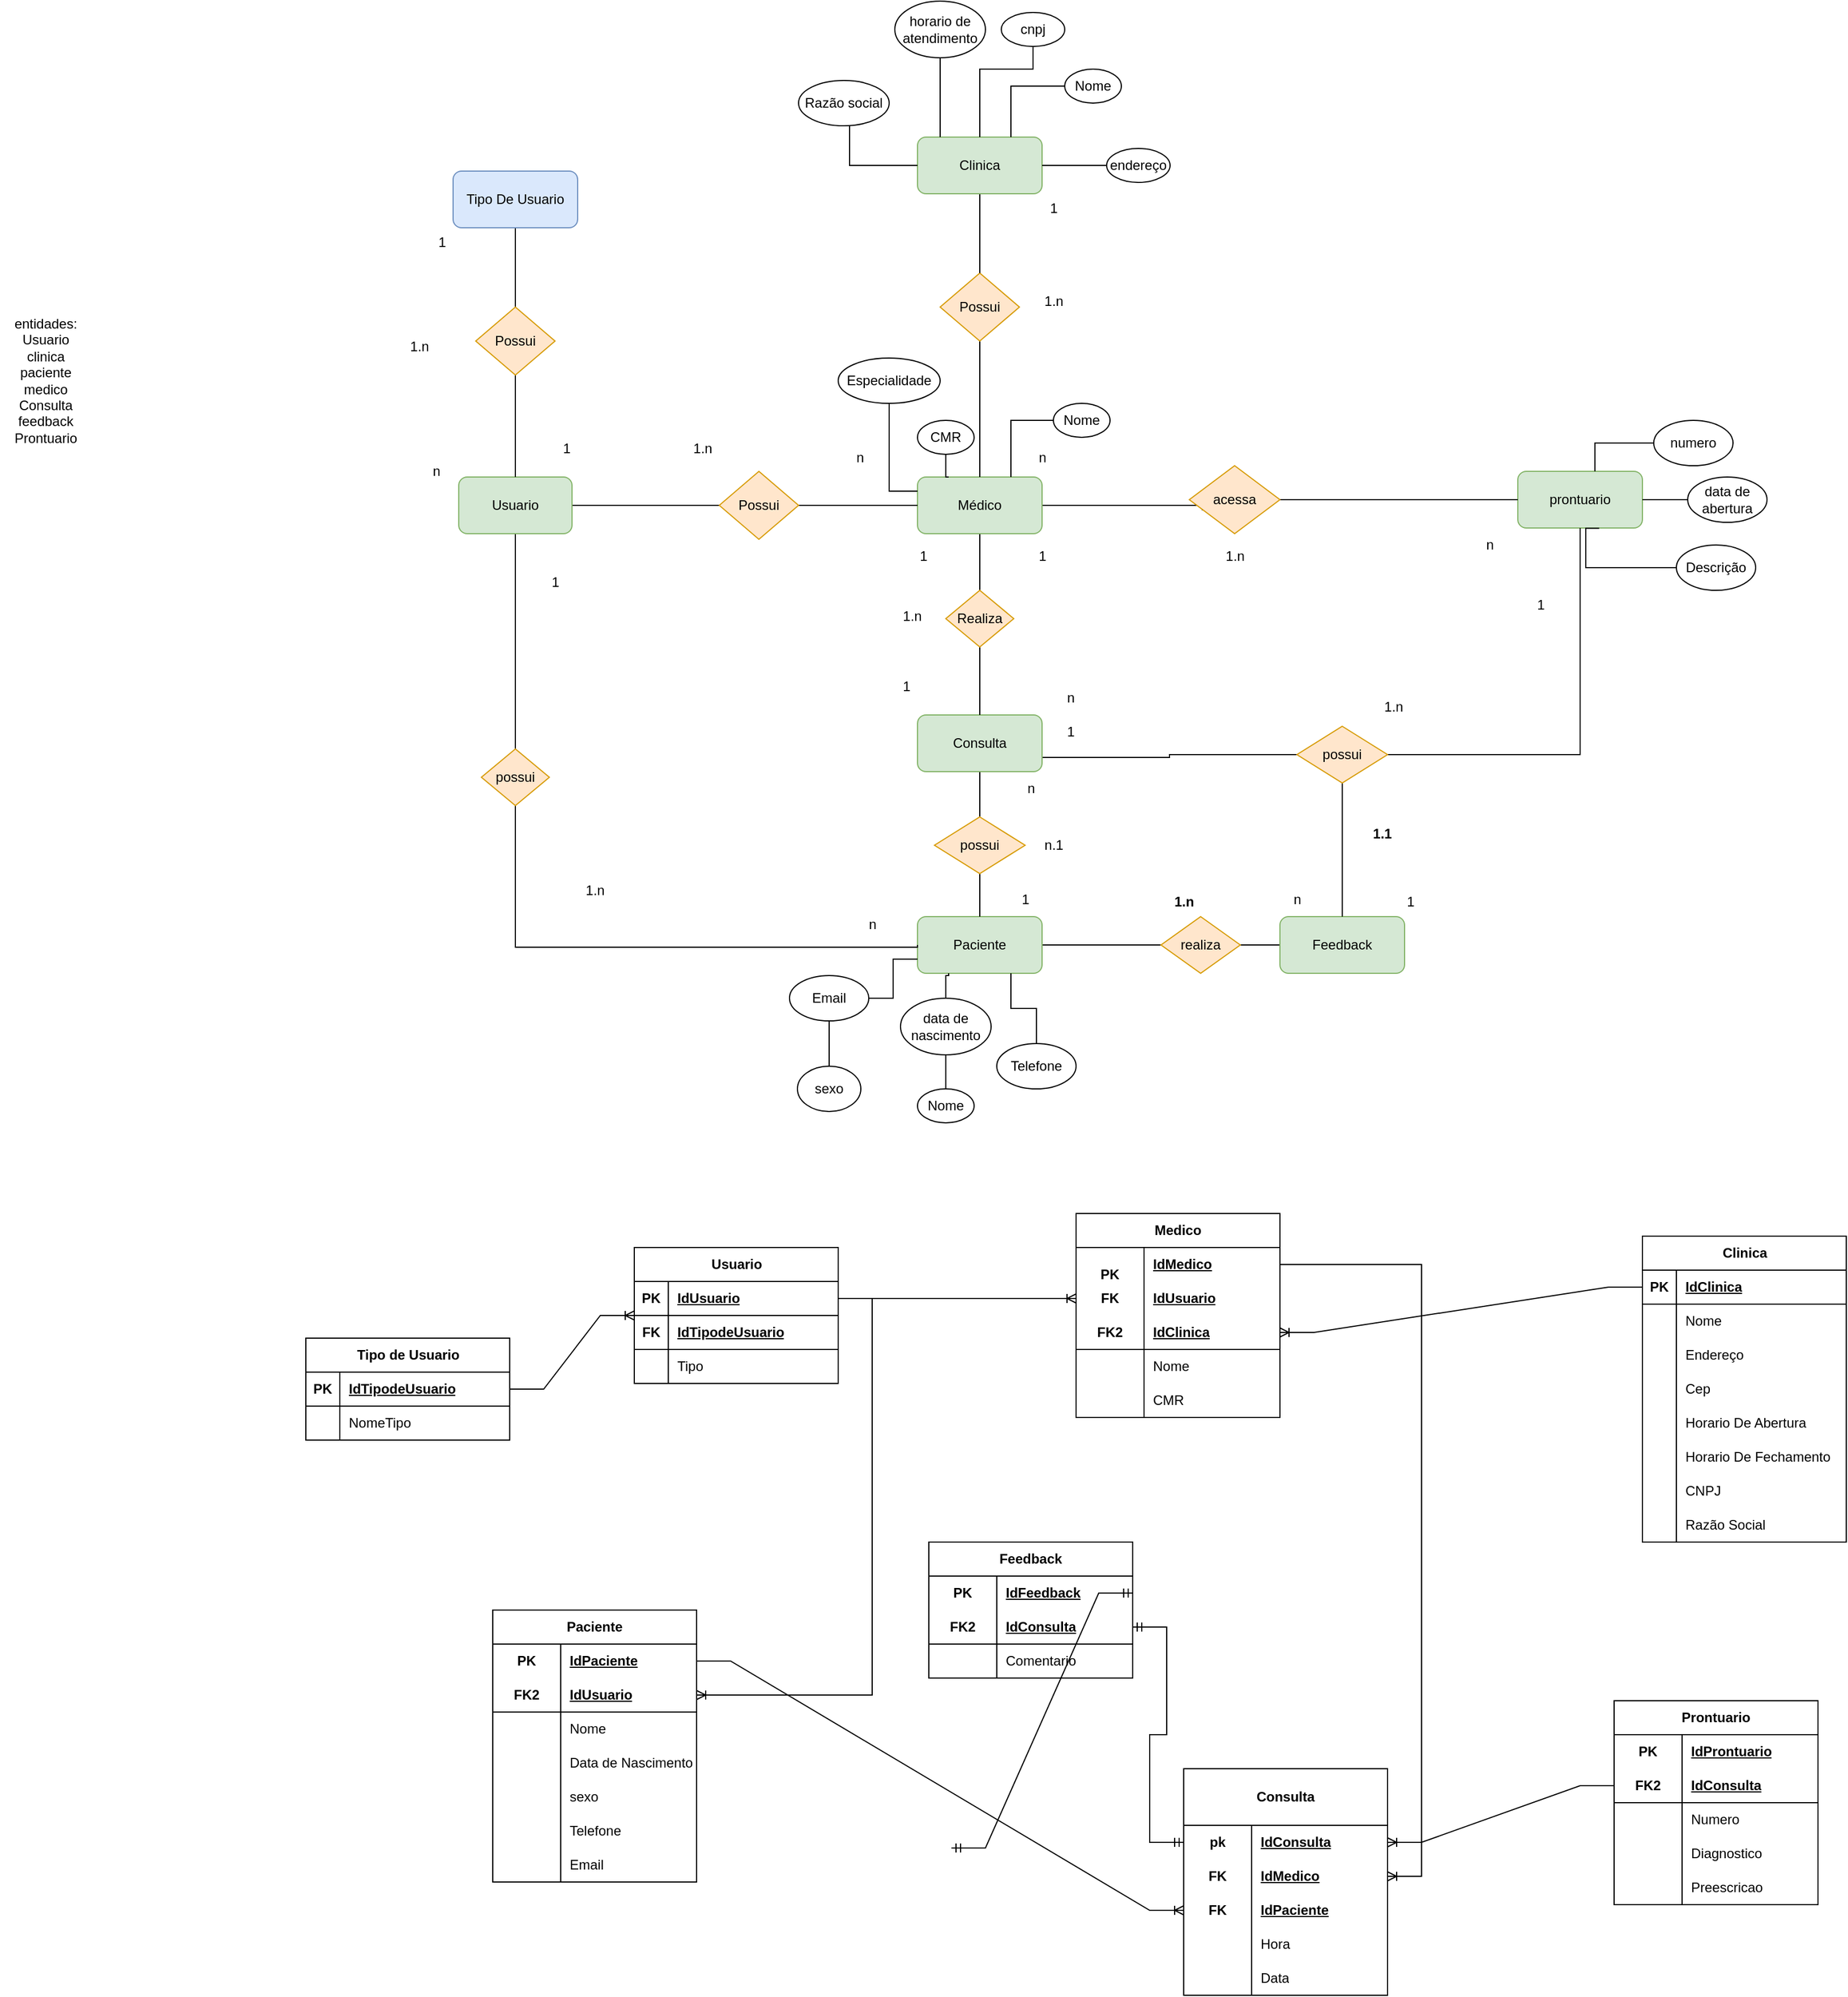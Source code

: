 <mxfile version="21.6.8" type="device">
  <diagram name="Página-1" id="t1euFT8w5WC-1Ju3Iv9p">
    <mxGraphModel dx="1635" dy="1567" grid="1" gridSize="10" guides="1" tooltips="1" connect="1" arrows="1" fold="1" page="1" pageScale="1" pageWidth="827" pageHeight="1169" math="0" shadow="0">
      <root>
        <mxCell id="0" />
        <mxCell id="1" parent="0" />
        <mxCell id="z1vdd2tGaupWYWKLR3hU-1" value="entidades:&lt;br&gt;Usuario&lt;br&gt;clinica&lt;br&gt;paciente&lt;br&gt;medico&lt;br&gt;Consulta&lt;br&gt;feedback&lt;br&gt;Prontuario" style="text;html=1;align=center;verticalAlign=middle;resizable=0;points=[];autosize=1;strokeColor=none;fillColor=none;" parent="1" vertex="1">
          <mxGeometry x="-340" y="-280" width="80" height="130" as="geometry" />
        </mxCell>
        <mxCell id="vYEWgBYMP0RqRQ5xHcF0-13" style="edgeStyle=orthogonalEdgeStyle;rounded=0;orthogonalLoop=1;jettySize=auto;html=1;entryX=0;entryY=0.5;entryDx=0;entryDy=0;endArrow=none;endFill=0;" parent="1" source="z1vdd2tGaupWYWKLR3hU-3" target="z1vdd2tGaupWYWKLR3hU-36" edge="1">
          <mxGeometry relative="1" as="geometry" />
        </mxCell>
        <mxCell id="vYEWgBYMP0RqRQ5xHcF0-36" style="edgeStyle=orthogonalEdgeStyle;rounded=0;orthogonalLoop=1;jettySize=auto;html=1;entryX=0.5;entryY=0;entryDx=0;entryDy=0;endArrow=none;endFill=0;" parent="1" source="z1vdd2tGaupWYWKLR3hU-3" target="z1vdd2tGaupWYWKLR3hU-92" edge="1">
          <mxGeometry relative="1" as="geometry" />
        </mxCell>
        <mxCell id="z1vdd2tGaupWYWKLR3hU-3" value="Usuario" style="rounded=1;whiteSpace=wrap;html=1;fillColor=#d5e8d4;strokeColor=#82b366;" parent="1" vertex="1">
          <mxGeometry x="65" y="-130" width="100" height="50" as="geometry" />
        </mxCell>
        <mxCell id="vYEWgBYMP0RqRQ5xHcF0-24" style="edgeStyle=orthogonalEdgeStyle;rounded=0;orthogonalLoop=1;jettySize=auto;html=1;entryX=0;entryY=0.5;entryDx=0;entryDy=0;endArrow=none;endFill=0;" parent="1" source="z1vdd2tGaupWYWKLR3hU-4" target="z1vdd2tGaupWYWKLR3hU-38" edge="1">
          <mxGeometry relative="1" as="geometry">
            <mxPoint x="605" y="295" as="sourcePoint" />
          </mxGeometry>
        </mxCell>
        <mxCell id="z1vdd2tGaupWYWKLR3hU-4" value="Paciente" style="rounded=1;whiteSpace=wrap;html=1;fillColor=#d5e8d4;strokeColor=#82b366;" parent="1" vertex="1">
          <mxGeometry x="470" y="258" width="110" height="50" as="geometry" />
        </mxCell>
        <mxCell id="vYEWgBYMP0RqRQ5xHcF0-18" style="edgeStyle=orthogonalEdgeStyle;rounded=0;orthogonalLoop=1;jettySize=auto;html=1;endArrow=none;endFill=0;" parent="1" source="z1vdd2tGaupWYWKLR3hU-5" target="z1vdd2tGaupWYWKLR3hU-96" edge="1">
          <mxGeometry relative="1" as="geometry" />
        </mxCell>
        <mxCell id="vYEWgBYMP0RqRQ5xHcF0-28" style="edgeStyle=orthogonalEdgeStyle;rounded=0;orthogonalLoop=1;jettySize=auto;html=1;entryX=0.25;entryY=0.583;entryDx=0;entryDy=0;entryPerimeter=0;" parent="1" source="z1vdd2tGaupWYWKLR3hU-5" target="vYEWgBYMP0RqRQ5xHcF0-27" edge="1">
          <mxGeometry relative="1" as="geometry" />
        </mxCell>
        <mxCell id="z1vdd2tGaupWYWKLR3hU-5" value="Médico" style="rounded=1;whiteSpace=wrap;html=1;fillColor=#d5e8d4;strokeColor=#82b366;" parent="1" vertex="1">
          <mxGeometry x="470" y="-130" width="110" height="50" as="geometry" />
        </mxCell>
        <mxCell id="vYEWgBYMP0RqRQ5xHcF0-21" style="edgeStyle=orthogonalEdgeStyle;rounded=0;orthogonalLoop=1;jettySize=auto;html=1;entryX=0.5;entryY=0;entryDx=0;entryDy=0;endArrow=none;endFill=0;" parent="1" source="z1vdd2tGaupWYWKLR3hU-6" target="z1vdd2tGaupWYWKLR3hU-74" edge="1">
          <mxGeometry relative="1" as="geometry" />
        </mxCell>
        <mxCell id="vYEWgBYMP0RqRQ5xHcF0-32" style="edgeStyle=orthogonalEdgeStyle;rounded=0;orthogonalLoop=1;jettySize=auto;html=1;entryX=0;entryY=0.5;entryDx=0;entryDy=0;endArrow=none;endFill=0;exitX=1;exitY=0.75;exitDx=0;exitDy=0;" parent="1" source="z1vdd2tGaupWYWKLR3hU-6" target="vYEWgBYMP0RqRQ5xHcF0-31" edge="1">
          <mxGeometry relative="1" as="geometry">
            <mxPoint x="605" y="115" as="sourcePoint" />
          </mxGeometry>
        </mxCell>
        <mxCell id="z1vdd2tGaupWYWKLR3hU-6" value="Consulta" style="rounded=1;whiteSpace=wrap;html=1;fillColor=#d5e8d4;strokeColor=#82b366;" parent="1" vertex="1">
          <mxGeometry x="470" y="80" width="110" height="50" as="geometry" />
        </mxCell>
        <mxCell id="vYEWgBYMP0RqRQ5xHcF0-5" style="edgeStyle=orthogonalEdgeStyle;rounded=0;orthogonalLoop=1;jettySize=auto;html=1;entryX=0.5;entryY=0;entryDx=0;entryDy=0;endArrow=none;endFill=0;" parent="1" source="z1vdd2tGaupWYWKLR3hU-12" target="z1vdd2tGaupWYWKLR3hU-35" edge="1">
          <mxGeometry relative="1" as="geometry" />
        </mxCell>
        <mxCell id="z1vdd2tGaupWYWKLR3hU-12" value="Tipo De Usuario" style="rounded=1;whiteSpace=wrap;html=1;fillColor=#dae8fc;strokeColor=#6c8ebf;" parent="1" vertex="1">
          <mxGeometry x="60" y="-400" width="110" height="50" as="geometry" />
        </mxCell>
        <mxCell id="vYEWgBYMP0RqRQ5xHcF0-8" style="edgeStyle=orthogonalEdgeStyle;rounded=0;orthogonalLoop=1;jettySize=auto;html=1;endArrow=none;endFill=0;" parent="1" source="z1vdd2tGaupWYWKLR3hU-34" target="z1vdd2tGaupWYWKLR3hU-5" edge="1">
          <mxGeometry relative="1" as="geometry" />
        </mxCell>
        <mxCell id="z1vdd2tGaupWYWKLR3hU-34" value="Possui" style="rhombus;whiteSpace=wrap;html=1;fillColor=#ffe6cc;strokeColor=#d79b00;" parent="1" vertex="1">
          <mxGeometry x="490" y="-310" width="70" height="60" as="geometry" />
        </mxCell>
        <mxCell id="vYEWgBYMP0RqRQ5xHcF0-6" style="edgeStyle=orthogonalEdgeStyle;rounded=0;orthogonalLoop=1;jettySize=auto;html=1;entryX=0.5;entryY=0;entryDx=0;entryDy=0;endArrow=none;endFill=0;" parent="1" source="z1vdd2tGaupWYWKLR3hU-35" target="z1vdd2tGaupWYWKLR3hU-3" edge="1">
          <mxGeometry relative="1" as="geometry">
            <mxPoint x="125" y="-140" as="targetPoint" />
          </mxGeometry>
        </mxCell>
        <mxCell id="z1vdd2tGaupWYWKLR3hU-35" value="Possui" style="rhombus;whiteSpace=wrap;html=1;fillColor=#ffe6cc;strokeColor=#d79b00;" parent="1" vertex="1">
          <mxGeometry x="80" y="-280" width="70" height="60" as="geometry" />
        </mxCell>
        <mxCell id="vYEWgBYMP0RqRQ5xHcF0-14" style="edgeStyle=orthogonalEdgeStyle;rounded=0;orthogonalLoop=1;jettySize=auto;html=1;endArrow=none;endFill=0;" parent="1" source="z1vdd2tGaupWYWKLR3hU-36" target="z1vdd2tGaupWYWKLR3hU-5" edge="1">
          <mxGeometry relative="1" as="geometry" />
        </mxCell>
        <mxCell id="z1vdd2tGaupWYWKLR3hU-36" value="Possui" style="rhombus;whiteSpace=wrap;html=1;fillColor=#ffe6cc;strokeColor=#d79b00;" parent="1" vertex="1">
          <mxGeometry x="295" y="-135" width="70" height="60" as="geometry" />
        </mxCell>
        <mxCell id="vYEWgBYMP0RqRQ5xHcF0-25" style="edgeStyle=orthogonalEdgeStyle;rounded=0;orthogonalLoop=1;jettySize=auto;html=1;endArrow=none;endFill=0;" parent="1" source="z1vdd2tGaupWYWKLR3hU-38" target="z1vdd2tGaupWYWKLR3hU-85" edge="1">
          <mxGeometry relative="1" as="geometry" />
        </mxCell>
        <mxCell id="z1vdd2tGaupWYWKLR3hU-38" value="realiza" style="rhombus;whiteSpace=wrap;html=1;fillColor=#ffe6cc;strokeColor=#d79b00;" parent="1" vertex="1">
          <mxGeometry x="685" y="258" width="70" height="50" as="geometry" />
        </mxCell>
        <mxCell id="vYEWgBYMP0RqRQ5xHcF0-7" style="edgeStyle=orthogonalEdgeStyle;rounded=0;orthogonalLoop=1;jettySize=auto;html=1;endArrow=none;endFill=0;" parent="1" source="z1vdd2tGaupWYWKLR3hU-72" target="z1vdd2tGaupWYWKLR3hU-34" edge="1">
          <mxGeometry relative="1" as="geometry" />
        </mxCell>
        <mxCell id="z1vdd2tGaupWYWKLR3hU-72" value="Clinica" style="rounded=1;whiteSpace=wrap;html=1;fillColor=#d5e8d4;strokeColor=#82b366;" parent="1" vertex="1">
          <mxGeometry x="470" y="-430" width="110" height="50" as="geometry" />
        </mxCell>
        <mxCell id="vYEWgBYMP0RqRQ5xHcF0-23" style="edgeStyle=orthogonalEdgeStyle;rounded=0;orthogonalLoop=1;jettySize=auto;html=1;entryX=0.5;entryY=0;entryDx=0;entryDy=0;endArrow=none;endFill=0;" parent="1" source="z1vdd2tGaupWYWKLR3hU-74" target="z1vdd2tGaupWYWKLR3hU-4" edge="1">
          <mxGeometry relative="1" as="geometry" />
        </mxCell>
        <mxCell id="z1vdd2tGaupWYWKLR3hU-74" value="possui" style="rhombus;whiteSpace=wrap;html=1;fillColor=#ffe6cc;strokeColor=#d79b00;" parent="1" vertex="1">
          <mxGeometry x="485" y="170" width="80" height="50" as="geometry" />
        </mxCell>
        <mxCell id="z1vdd2tGaupWYWKLR3hU-85" value="Feedback" style="rounded=1;whiteSpace=wrap;html=1;fillColor=#d5e8d4;strokeColor=#82b366;" parent="1" vertex="1">
          <mxGeometry x="790" y="258" width="110" height="50" as="geometry" />
        </mxCell>
        <mxCell id="vYEWgBYMP0RqRQ5xHcF0-39" style="edgeStyle=orthogonalEdgeStyle;rounded=0;orthogonalLoop=1;jettySize=auto;html=1;entryX=0;entryY=0.5;entryDx=0;entryDy=0;endArrow=none;endFill=0;" parent="1" source="z1vdd2tGaupWYWKLR3hU-92" target="z1vdd2tGaupWYWKLR3hU-4" edge="1">
          <mxGeometry relative="1" as="geometry">
            <Array as="points">
              <mxPoint x="115" y="285" />
            </Array>
          </mxGeometry>
        </mxCell>
        <mxCell id="z1vdd2tGaupWYWKLR3hU-92" value="possui" style="rhombus;whiteSpace=wrap;html=1;fillColor=#ffe6cc;strokeColor=#d79b00;" parent="1" vertex="1">
          <mxGeometry x="85" y="110" width="60" height="50" as="geometry" />
        </mxCell>
        <mxCell id="z1vdd2tGaupWYWKLR3hU-103" value="prontuario" style="rounded=1;whiteSpace=wrap;html=1;fillColor=#d5e8d4;strokeColor=#82b366;" parent="1" vertex="1">
          <mxGeometry x="1000" y="-135" width="110" height="50" as="geometry" />
        </mxCell>
        <mxCell id="vYEWgBYMP0RqRQ5xHcF0-49" style="edgeStyle=orthogonalEdgeStyle;rounded=0;orthogonalLoop=1;jettySize=auto;html=1;entryX=0.75;entryY=0;entryDx=0;entryDy=0;endArrow=none;endFill=0;" parent="1" source="z1vdd2tGaupWYWKLR3hU-111" target="z1vdd2tGaupWYWKLR3hU-72" edge="1">
          <mxGeometry relative="1" as="geometry">
            <Array as="points">
              <mxPoint x="553" y="-475" />
            </Array>
          </mxGeometry>
        </mxCell>
        <mxCell id="z1vdd2tGaupWYWKLR3hU-111" value="Nome" style="ellipse;whiteSpace=wrap;html=1;" parent="1" vertex="1">
          <mxGeometry x="600" y="-490" width="50" height="30" as="geometry" />
        </mxCell>
        <mxCell id="vYEWgBYMP0RqRQ5xHcF0-55" style="edgeStyle=orthogonalEdgeStyle;rounded=0;orthogonalLoop=1;jettySize=auto;html=1;entryX=0;entryY=0.25;entryDx=0;entryDy=0;endArrow=none;endFill=0;" parent="1" source="z1vdd2tGaupWYWKLR3hU-112" target="z1vdd2tGaupWYWKLR3hU-5" edge="1">
          <mxGeometry relative="1" as="geometry" />
        </mxCell>
        <mxCell id="z1vdd2tGaupWYWKLR3hU-112" value="Especialidade" style="ellipse;whiteSpace=wrap;html=1;" parent="1" vertex="1">
          <mxGeometry x="400" y="-235" width="90" height="40" as="geometry" />
        </mxCell>
        <mxCell id="vYEWgBYMP0RqRQ5xHcF0-93" style="edgeStyle=orthogonalEdgeStyle;rounded=0;orthogonalLoop=1;jettySize=auto;html=1;entryX=0.5;entryY=1;entryDx=0;entryDy=0;endArrow=none;endFill=0;" parent="1" source="z1vdd2tGaupWYWKLR3hU-114" target="vYEWgBYMP0RqRQ5xHcF0-10" edge="1">
          <mxGeometry relative="1" as="geometry" />
        </mxCell>
        <mxCell id="z1vdd2tGaupWYWKLR3hU-114" value="Nome" style="ellipse;whiteSpace=wrap;html=1;" parent="1" vertex="1">
          <mxGeometry x="470" y="410" width="50" height="30" as="geometry" />
        </mxCell>
        <mxCell id="vYEWgBYMP0RqRQ5xHcF0-70" style="edgeStyle=orthogonalEdgeStyle;rounded=0;orthogonalLoop=1;jettySize=auto;html=1;entryX=0.5;entryY=1;entryDx=0;entryDy=0;endArrow=none;endFill=0;" parent="1" source="z1vdd2tGaupWYWKLR3hU-116" target="vYEWgBYMP0RqRQ5xHcF0-60" edge="1">
          <mxGeometry relative="1" as="geometry" />
        </mxCell>
        <mxCell id="z1vdd2tGaupWYWKLR3hU-116" value="sexo" style="ellipse;whiteSpace=wrap;html=1;" parent="1" vertex="1">
          <mxGeometry x="364" y="390" width="56" height="40" as="geometry" />
        </mxCell>
        <mxCell id="vYEWgBYMP0RqRQ5xHcF0-2" value="" style="edgeStyle=orthogonalEdgeStyle;rounded=0;orthogonalLoop=1;jettySize=auto;html=1;" parent="1" edge="1">
          <mxGeometry relative="1" as="geometry">
            <mxPoint x="790" y="115" as="targetPoint" />
          </mxGeometry>
        </mxCell>
        <mxCell id="vYEWgBYMP0RqRQ5xHcF0-48" value="" style="edgeStyle=orthogonalEdgeStyle;rounded=0;orthogonalLoop=1;jettySize=auto;html=1;endArrow=none;endFill=0;" parent="1" source="z1vdd2tGaupWYWKLR3hU-145" target="z1vdd2tGaupWYWKLR3hU-72" edge="1">
          <mxGeometry relative="1" as="geometry" />
        </mxCell>
        <mxCell id="z1vdd2tGaupWYWKLR3hU-145" value="endereço" style="ellipse;whiteSpace=wrap;html=1;" parent="1" vertex="1">
          <mxGeometry x="637" y="-420" width="56" height="30" as="geometry" />
        </mxCell>
        <mxCell id="z1vdd2tGaupWYWKLR3hU-149" value="Clinica" style="shape=table;startSize=30;container=1;collapsible=1;childLayout=tableLayout;fixedRows=1;rowLines=0;fontStyle=1;align=center;resizeLast=1;html=1;" parent="1" vertex="1">
          <mxGeometry x="1110" y="540" width="180" height="270" as="geometry" />
        </mxCell>
        <mxCell id="z1vdd2tGaupWYWKLR3hU-150" value="" style="shape=tableRow;horizontal=0;startSize=0;swimlaneHead=0;swimlaneBody=0;fillColor=none;collapsible=0;dropTarget=0;points=[[0,0.5],[1,0.5]];portConstraint=eastwest;top=0;left=0;right=0;bottom=1;" parent="z1vdd2tGaupWYWKLR3hU-149" vertex="1">
          <mxGeometry y="30" width="180" height="30" as="geometry" />
        </mxCell>
        <mxCell id="z1vdd2tGaupWYWKLR3hU-151" value="PK" style="shape=partialRectangle;connectable=0;fillColor=none;top=0;left=0;bottom=0;right=0;fontStyle=1;overflow=hidden;whiteSpace=wrap;html=1;" parent="z1vdd2tGaupWYWKLR3hU-150" vertex="1">
          <mxGeometry width="30" height="30" as="geometry">
            <mxRectangle width="30" height="30" as="alternateBounds" />
          </mxGeometry>
        </mxCell>
        <mxCell id="z1vdd2tGaupWYWKLR3hU-152" value="IdClinica" style="shape=partialRectangle;connectable=0;fillColor=none;top=0;left=0;bottom=0;right=0;align=left;spacingLeft=6;fontStyle=5;overflow=hidden;whiteSpace=wrap;html=1;" parent="z1vdd2tGaupWYWKLR3hU-150" vertex="1">
          <mxGeometry x="30" width="150" height="30" as="geometry">
            <mxRectangle width="150" height="30" as="alternateBounds" />
          </mxGeometry>
        </mxCell>
        <mxCell id="z1vdd2tGaupWYWKLR3hU-153" value="" style="shape=tableRow;horizontal=0;startSize=0;swimlaneHead=0;swimlaneBody=0;fillColor=none;collapsible=0;dropTarget=0;points=[[0,0.5],[1,0.5]];portConstraint=eastwest;top=0;left=0;right=0;bottom=0;" parent="z1vdd2tGaupWYWKLR3hU-149" vertex="1">
          <mxGeometry y="60" width="180" height="30" as="geometry" />
        </mxCell>
        <mxCell id="z1vdd2tGaupWYWKLR3hU-154" value="" style="shape=partialRectangle;connectable=0;fillColor=none;top=0;left=0;bottom=0;right=0;editable=1;overflow=hidden;whiteSpace=wrap;html=1;" parent="z1vdd2tGaupWYWKLR3hU-153" vertex="1">
          <mxGeometry width="30" height="30" as="geometry">
            <mxRectangle width="30" height="30" as="alternateBounds" />
          </mxGeometry>
        </mxCell>
        <mxCell id="z1vdd2tGaupWYWKLR3hU-155" value="Nome" style="shape=partialRectangle;connectable=0;fillColor=none;top=0;left=0;bottom=0;right=0;align=left;spacingLeft=6;overflow=hidden;whiteSpace=wrap;html=1;" parent="z1vdd2tGaupWYWKLR3hU-153" vertex="1">
          <mxGeometry x="30" width="150" height="30" as="geometry">
            <mxRectangle width="150" height="30" as="alternateBounds" />
          </mxGeometry>
        </mxCell>
        <mxCell id="z1vdd2tGaupWYWKLR3hU-156" value="" style="shape=tableRow;horizontal=0;startSize=0;swimlaneHead=0;swimlaneBody=0;fillColor=none;collapsible=0;dropTarget=0;points=[[0,0.5],[1,0.5]];portConstraint=eastwest;top=0;left=0;right=0;bottom=0;" parent="z1vdd2tGaupWYWKLR3hU-149" vertex="1">
          <mxGeometry y="90" width="180" height="30" as="geometry" />
        </mxCell>
        <mxCell id="z1vdd2tGaupWYWKLR3hU-157" value="" style="shape=partialRectangle;connectable=0;fillColor=none;top=0;left=0;bottom=0;right=0;editable=1;overflow=hidden;whiteSpace=wrap;html=1;" parent="z1vdd2tGaupWYWKLR3hU-156" vertex="1">
          <mxGeometry width="30" height="30" as="geometry">
            <mxRectangle width="30" height="30" as="alternateBounds" />
          </mxGeometry>
        </mxCell>
        <mxCell id="z1vdd2tGaupWYWKLR3hU-158" value="Endereço" style="shape=partialRectangle;connectable=0;fillColor=none;top=0;left=0;bottom=0;right=0;align=left;spacingLeft=6;overflow=hidden;whiteSpace=wrap;html=1;" parent="z1vdd2tGaupWYWKLR3hU-156" vertex="1">
          <mxGeometry x="30" width="150" height="30" as="geometry">
            <mxRectangle width="150" height="30" as="alternateBounds" />
          </mxGeometry>
        </mxCell>
        <mxCell id="z1vdd2tGaupWYWKLR3hU-159" value="" style="shape=tableRow;horizontal=0;startSize=0;swimlaneHead=0;swimlaneBody=0;fillColor=none;collapsible=0;dropTarget=0;points=[[0,0.5],[1,0.5]];portConstraint=eastwest;top=0;left=0;right=0;bottom=0;" parent="z1vdd2tGaupWYWKLR3hU-149" vertex="1">
          <mxGeometry y="120" width="180" height="30" as="geometry" />
        </mxCell>
        <mxCell id="z1vdd2tGaupWYWKLR3hU-160" value="" style="shape=partialRectangle;connectable=0;fillColor=none;top=0;left=0;bottom=0;right=0;editable=1;overflow=hidden;whiteSpace=wrap;html=1;" parent="z1vdd2tGaupWYWKLR3hU-159" vertex="1">
          <mxGeometry width="30" height="30" as="geometry">
            <mxRectangle width="30" height="30" as="alternateBounds" />
          </mxGeometry>
        </mxCell>
        <mxCell id="z1vdd2tGaupWYWKLR3hU-161" value="Cep" style="shape=partialRectangle;connectable=0;fillColor=none;top=0;left=0;bottom=0;right=0;align=left;spacingLeft=6;overflow=hidden;whiteSpace=wrap;html=1;" parent="z1vdd2tGaupWYWKLR3hU-159" vertex="1">
          <mxGeometry x="30" width="150" height="30" as="geometry">
            <mxRectangle width="150" height="30" as="alternateBounds" />
          </mxGeometry>
        </mxCell>
        <mxCell id="z1vdd2tGaupWYWKLR3hU-162" style="shape=tableRow;horizontal=0;startSize=0;swimlaneHead=0;swimlaneBody=0;fillColor=none;collapsible=0;dropTarget=0;points=[[0,0.5],[1,0.5]];portConstraint=eastwest;top=0;left=0;right=0;bottom=0;" parent="z1vdd2tGaupWYWKLR3hU-149" vertex="1">
          <mxGeometry y="150" width="180" height="30" as="geometry" />
        </mxCell>
        <mxCell id="z1vdd2tGaupWYWKLR3hU-163" style="shape=partialRectangle;connectable=0;fillColor=none;top=0;left=0;bottom=0;right=0;editable=1;overflow=hidden;whiteSpace=wrap;html=1;" parent="z1vdd2tGaupWYWKLR3hU-162" vertex="1">
          <mxGeometry width="30" height="30" as="geometry">
            <mxRectangle width="30" height="30" as="alternateBounds" />
          </mxGeometry>
        </mxCell>
        <mxCell id="z1vdd2tGaupWYWKLR3hU-164" value="Horario De Abertura" style="shape=partialRectangle;connectable=0;fillColor=none;top=0;left=0;bottom=0;right=0;align=left;spacingLeft=6;overflow=hidden;whiteSpace=wrap;html=1;" parent="z1vdd2tGaupWYWKLR3hU-162" vertex="1">
          <mxGeometry x="30" width="150" height="30" as="geometry">
            <mxRectangle width="150" height="30" as="alternateBounds" />
          </mxGeometry>
        </mxCell>
        <mxCell id="2X15lVWfk-3AgOlMRwci-4" style="shape=tableRow;horizontal=0;startSize=0;swimlaneHead=0;swimlaneBody=0;fillColor=none;collapsible=0;dropTarget=0;points=[[0,0.5],[1,0.5]];portConstraint=eastwest;top=0;left=0;right=0;bottom=0;" vertex="1" parent="z1vdd2tGaupWYWKLR3hU-149">
          <mxGeometry y="180" width="180" height="30" as="geometry" />
        </mxCell>
        <mxCell id="2X15lVWfk-3AgOlMRwci-5" style="shape=partialRectangle;connectable=0;fillColor=none;top=0;left=0;bottom=0;right=0;editable=1;overflow=hidden;whiteSpace=wrap;html=1;" vertex="1" parent="2X15lVWfk-3AgOlMRwci-4">
          <mxGeometry width="30" height="30" as="geometry">
            <mxRectangle width="30" height="30" as="alternateBounds" />
          </mxGeometry>
        </mxCell>
        <mxCell id="2X15lVWfk-3AgOlMRwci-6" value="Horario De Fechamento" style="shape=partialRectangle;connectable=0;fillColor=none;top=0;left=0;bottom=0;right=0;align=left;spacingLeft=6;overflow=hidden;whiteSpace=wrap;html=1;" vertex="1" parent="2X15lVWfk-3AgOlMRwci-4">
          <mxGeometry x="30" width="150" height="30" as="geometry">
            <mxRectangle width="150" height="30" as="alternateBounds" />
          </mxGeometry>
        </mxCell>
        <mxCell id="z1vdd2tGaupWYWKLR3hU-232" style="shape=tableRow;horizontal=0;startSize=0;swimlaneHead=0;swimlaneBody=0;fillColor=none;collapsible=0;dropTarget=0;points=[[0,0.5],[1,0.5]];portConstraint=eastwest;top=0;left=0;right=0;bottom=0;" parent="z1vdd2tGaupWYWKLR3hU-149" vertex="1">
          <mxGeometry y="210" width="180" height="30" as="geometry" />
        </mxCell>
        <mxCell id="z1vdd2tGaupWYWKLR3hU-233" style="shape=partialRectangle;connectable=0;fillColor=none;top=0;left=0;bottom=0;right=0;editable=1;overflow=hidden;whiteSpace=wrap;html=1;" parent="z1vdd2tGaupWYWKLR3hU-232" vertex="1">
          <mxGeometry width="30" height="30" as="geometry">
            <mxRectangle width="30" height="30" as="alternateBounds" />
          </mxGeometry>
        </mxCell>
        <mxCell id="z1vdd2tGaupWYWKLR3hU-234" value="CNPJ" style="shape=partialRectangle;connectable=0;fillColor=none;top=0;left=0;bottom=0;right=0;align=left;spacingLeft=6;overflow=hidden;whiteSpace=wrap;html=1;" parent="z1vdd2tGaupWYWKLR3hU-232" vertex="1">
          <mxGeometry x="30" width="150" height="30" as="geometry">
            <mxRectangle width="150" height="30" as="alternateBounds" />
          </mxGeometry>
        </mxCell>
        <mxCell id="z1vdd2tGaupWYWKLR3hU-241" style="shape=tableRow;horizontal=0;startSize=0;swimlaneHead=0;swimlaneBody=0;fillColor=none;collapsible=0;dropTarget=0;points=[[0,0.5],[1,0.5]];portConstraint=eastwest;top=0;left=0;right=0;bottom=0;" parent="z1vdd2tGaupWYWKLR3hU-149" vertex="1">
          <mxGeometry y="240" width="180" height="30" as="geometry" />
        </mxCell>
        <mxCell id="z1vdd2tGaupWYWKLR3hU-242" style="shape=partialRectangle;connectable=0;fillColor=none;top=0;left=0;bottom=0;right=0;editable=1;overflow=hidden;whiteSpace=wrap;html=1;" parent="z1vdd2tGaupWYWKLR3hU-241" vertex="1">
          <mxGeometry width="30" height="30" as="geometry">
            <mxRectangle width="30" height="30" as="alternateBounds" />
          </mxGeometry>
        </mxCell>
        <mxCell id="z1vdd2tGaupWYWKLR3hU-243" value="Razão Social" style="shape=partialRectangle;connectable=0;fillColor=none;top=0;left=0;bottom=0;right=0;align=left;spacingLeft=6;overflow=hidden;whiteSpace=wrap;html=1;" parent="z1vdd2tGaupWYWKLR3hU-241" vertex="1">
          <mxGeometry x="30" width="150" height="30" as="geometry">
            <mxRectangle width="150" height="30" as="alternateBounds" />
          </mxGeometry>
        </mxCell>
        <mxCell id="z1vdd2tGaupWYWKLR3hU-165" value="Tipo de Usuario" style="shape=table;startSize=30;container=1;collapsible=1;childLayout=tableLayout;fixedRows=1;rowLines=0;fontStyle=1;align=center;resizeLast=1;html=1;" parent="1" vertex="1">
          <mxGeometry x="-70" y="630" width="180" height="90" as="geometry" />
        </mxCell>
        <mxCell id="z1vdd2tGaupWYWKLR3hU-166" value="" style="shape=tableRow;horizontal=0;startSize=0;swimlaneHead=0;swimlaneBody=0;fillColor=none;collapsible=0;dropTarget=0;points=[[0,0.5],[1,0.5]];portConstraint=eastwest;top=0;left=0;right=0;bottom=1;" parent="z1vdd2tGaupWYWKLR3hU-165" vertex="1">
          <mxGeometry y="30" width="180" height="30" as="geometry" />
        </mxCell>
        <mxCell id="z1vdd2tGaupWYWKLR3hU-167" value="PK" style="shape=partialRectangle;connectable=0;fillColor=none;top=0;left=0;bottom=0;right=0;fontStyle=1;overflow=hidden;whiteSpace=wrap;html=1;" parent="z1vdd2tGaupWYWKLR3hU-166" vertex="1">
          <mxGeometry width="30" height="30" as="geometry">
            <mxRectangle width="30" height="30" as="alternateBounds" />
          </mxGeometry>
        </mxCell>
        <mxCell id="z1vdd2tGaupWYWKLR3hU-168" value="IdTipodeUsuario" style="shape=partialRectangle;connectable=0;fillColor=none;top=0;left=0;bottom=0;right=0;align=left;spacingLeft=6;fontStyle=5;overflow=hidden;whiteSpace=wrap;html=1;" parent="z1vdd2tGaupWYWKLR3hU-166" vertex="1">
          <mxGeometry x="30" width="150" height="30" as="geometry">
            <mxRectangle width="150" height="30" as="alternateBounds" />
          </mxGeometry>
        </mxCell>
        <mxCell id="z1vdd2tGaupWYWKLR3hU-169" value="" style="shape=tableRow;horizontal=0;startSize=0;swimlaneHead=0;swimlaneBody=0;fillColor=none;collapsible=0;dropTarget=0;points=[[0,0.5],[1,0.5]];portConstraint=eastwest;top=0;left=0;right=0;bottom=0;" parent="z1vdd2tGaupWYWKLR3hU-165" vertex="1">
          <mxGeometry y="60" width="180" height="30" as="geometry" />
        </mxCell>
        <mxCell id="z1vdd2tGaupWYWKLR3hU-170" value="" style="shape=partialRectangle;connectable=0;fillColor=none;top=0;left=0;bottom=0;right=0;editable=1;overflow=hidden;whiteSpace=wrap;html=1;" parent="z1vdd2tGaupWYWKLR3hU-169" vertex="1">
          <mxGeometry width="30" height="30" as="geometry">
            <mxRectangle width="30" height="30" as="alternateBounds" />
          </mxGeometry>
        </mxCell>
        <mxCell id="z1vdd2tGaupWYWKLR3hU-171" value="NomeTipo" style="shape=partialRectangle;connectable=0;fillColor=none;top=0;left=0;bottom=0;right=0;align=left;spacingLeft=6;overflow=hidden;whiteSpace=wrap;html=1;" parent="z1vdd2tGaupWYWKLR3hU-169" vertex="1">
          <mxGeometry x="30" width="150" height="30" as="geometry">
            <mxRectangle width="150" height="30" as="alternateBounds" />
          </mxGeometry>
        </mxCell>
        <mxCell id="z1vdd2tGaupWYWKLR3hU-178" value="Usuario" style="shape=table;startSize=30;container=1;collapsible=1;childLayout=tableLayout;fixedRows=1;rowLines=0;fontStyle=1;align=center;resizeLast=1;html=1;" parent="1" vertex="1">
          <mxGeometry x="220" y="550" width="180" height="120" as="geometry" />
        </mxCell>
        <mxCell id="vYEWgBYMP0RqRQ5xHcF0-217" style="shape=tableRow;horizontal=0;startSize=0;swimlaneHead=0;swimlaneBody=0;fillColor=none;collapsible=0;dropTarget=0;points=[[0,0.5],[1,0.5]];portConstraint=eastwest;top=0;left=0;right=0;bottom=1;" parent="z1vdd2tGaupWYWKLR3hU-178" vertex="1">
          <mxGeometry y="30" width="180" height="30" as="geometry" />
        </mxCell>
        <mxCell id="vYEWgBYMP0RqRQ5xHcF0-218" value="PK" style="shape=partialRectangle;connectable=0;fillColor=none;top=0;left=0;bottom=0;right=0;fontStyle=1;overflow=hidden;whiteSpace=wrap;html=1;" parent="vYEWgBYMP0RqRQ5xHcF0-217" vertex="1">
          <mxGeometry width="30" height="30" as="geometry">
            <mxRectangle width="30" height="30" as="alternateBounds" />
          </mxGeometry>
        </mxCell>
        <mxCell id="vYEWgBYMP0RqRQ5xHcF0-219" value="IdUsuario" style="shape=partialRectangle;connectable=0;fillColor=none;top=0;left=0;bottom=0;right=0;align=left;spacingLeft=6;fontStyle=5;overflow=hidden;whiteSpace=wrap;html=1;" parent="vYEWgBYMP0RqRQ5xHcF0-217" vertex="1">
          <mxGeometry x="30" width="150" height="30" as="geometry">
            <mxRectangle width="150" height="30" as="alternateBounds" />
          </mxGeometry>
        </mxCell>
        <mxCell id="z1vdd2tGaupWYWKLR3hU-179" value="" style="shape=tableRow;horizontal=0;startSize=0;swimlaneHead=0;swimlaneBody=0;fillColor=none;collapsible=0;dropTarget=0;points=[[0,0.5],[1,0.5]];portConstraint=eastwest;top=0;left=0;right=0;bottom=1;" parent="z1vdd2tGaupWYWKLR3hU-178" vertex="1">
          <mxGeometry y="60" width="180" height="30" as="geometry" />
        </mxCell>
        <mxCell id="z1vdd2tGaupWYWKLR3hU-180" value="FK" style="shape=partialRectangle;connectable=0;fillColor=none;top=0;left=0;bottom=0;right=0;fontStyle=1;overflow=hidden;whiteSpace=wrap;html=1;" parent="z1vdd2tGaupWYWKLR3hU-179" vertex="1">
          <mxGeometry width="30" height="30" as="geometry">
            <mxRectangle width="30" height="30" as="alternateBounds" />
          </mxGeometry>
        </mxCell>
        <mxCell id="z1vdd2tGaupWYWKLR3hU-181" value="IdTipodeUsuario" style="shape=partialRectangle;connectable=0;fillColor=none;top=0;left=0;bottom=0;right=0;align=left;spacingLeft=6;fontStyle=5;overflow=hidden;whiteSpace=wrap;html=1;" parent="z1vdd2tGaupWYWKLR3hU-179" vertex="1">
          <mxGeometry x="30" width="150" height="30" as="geometry">
            <mxRectangle width="150" height="30" as="alternateBounds" />
          </mxGeometry>
        </mxCell>
        <mxCell id="z1vdd2tGaupWYWKLR3hU-182" value="" style="shape=tableRow;horizontal=0;startSize=0;swimlaneHead=0;swimlaneBody=0;fillColor=none;collapsible=0;dropTarget=0;points=[[0,0.5],[1,0.5]];portConstraint=eastwest;top=0;left=0;right=0;bottom=0;" parent="z1vdd2tGaupWYWKLR3hU-178" vertex="1">
          <mxGeometry y="90" width="180" height="30" as="geometry" />
        </mxCell>
        <mxCell id="z1vdd2tGaupWYWKLR3hU-183" value="" style="shape=partialRectangle;connectable=0;fillColor=none;top=0;left=0;bottom=0;right=0;editable=1;overflow=hidden;whiteSpace=wrap;html=1;" parent="z1vdd2tGaupWYWKLR3hU-182" vertex="1">
          <mxGeometry width="30" height="30" as="geometry">
            <mxRectangle width="30" height="30" as="alternateBounds" />
          </mxGeometry>
        </mxCell>
        <mxCell id="z1vdd2tGaupWYWKLR3hU-184" value="Tipo" style="shape=partialRectangle;connectable=0;fillColor=none;top=0;left=0;bottom=0;right=0;align=left;spacingLeft=6;overflow=hidden;whiteSpace=wrap;html=1;" parent="z1vdd2tGaupWYWKLR3hU-182" vertex="1">
          <mxGeometry x="30" width="150" height="30" as="geometry">
            <mxRectangle width="150" height="30" as="alternateBounds" />
          </mxGeometry>
        </mxCell>
        <mxCell id="z1vdd2tGaupWYWKLR3hU-210" value="Paciente" style="shape=table;startSize=30;container=1;collapsible=1;childLayout=tableLayout;fixedRows=1;rowLines=0;fontStyle=1;align=center;resizeLast=1;html=1;whiteSpace=wrap;" parent="1" vertex="1">
          <mxGeometry x="95" y="870" width="180" height="240" as="geometry" />
        </mxCell>
        <mxCell id="z1vdd2tGaupWYWKLR3hU-211" value="" style="shape=tableRow;horizontal=0;startSize=0;swimlaneHead=0;swimlaneBody=0;fillColor=none;collapsible=0;dropTarget=0;points=[[0,0.5],[1,0.5]];portConstraint=eastwest;top=0;left=0;right=0;bottom=0;html=1;" parent="z1vdd2tGaupWYWKLR3hU-210" vertex="1">
          <mxGeometry y="30" width="180" height="30" as="geometry" />
        </mxCell>
        <mxCell id="z1vdd2tGaupWYWKLR3hU-212" value="PK" style="shape=partialRectangle;connectable=0;fillColor=none;top=0;left=0;bottom=0;right=0;fontStyle=1;overflow=hidden;html=1;whiteSpace=wrap;" parent="z1vdd2tGaupWYWKLR3hU-211" vertex="1">
          <mxGeometry width="60" height="30" as="geometry">
            <mxRectangle width="60" height="30" as="alternateBounds" />
          </mxGeometry>
        </mxCell>
        <mxCell id="z1vdd2tGaupWYWKLR3hU-213" value="IdPaciente" style="shape=partialRectangle;connectable=0;fillColor=none;top=0;left=0;bottom=0;right=0;align=left;spacingLeft=6;fontStyle=5;overflow=hidden;html=1;whiteSpace=wrap;" parent="z1vdd2tGaupWYWKLR3hU-211" vertex="1">
          <mxGeometry x="60" width="120" height="30" as="geometry">
            <mxRectangle width="120" height="30" as="alternateBounds" />
          </mxGeometry>
        </mxCell>
        <mxCell id="z1vdd2tGaupWYWKLR3hU-214" value="" style="shape=tableRow;horizontal=0;startSize=0;swimlaneHead=0;swimlaneBody=0;fillColor=none;collapsible=0;dropTarget=0;points=[[0,0.5],[1,0.5]];portConstraint=eastwest;top=0;left=0;right=0;bottom=1;html=1;" parent="z1vdd2tGaupWYWKLR3hU-210" vertex="1">
          <mxGeometry y="60" width="180" height="30" as="geometry" />
        </mxCell>
        <mxCell id="z1vdd2tGaupWYWKLR3hU-215" value="FK2" style="shape=partialRectangle;connectable=0;fillColor=none;top=0;left=0;bottom=0;right=0;fontStyle=1;overflow=hidden;html=1;whiteSpace=wrap;" parent="z1vdd2tGaupWYWKLR3hU-214" vertex="1">
          <mxGeometry width="60" height="30" as="geometry">
            <mxRectangle width="60" height="30" as="alternateBounds" />
          </mxGeometry>
        </mxCell>
        <mxCell id="z1vdd2tGaupWYWKLR3hU-216" value="IdUsuario" style="shape=partialRectangle;connectable=0;fillColor=none;top=0;left=0;bottom=0;right=0;align=left;spacingLeft=6;fontStyle=5;overflow=hidden;html=1;whiteSpace=wrap;" parent="z1vdd2tGaupWYWKLR3hU-214" vertex="1">
          <mxGeometry x="60" width="120" height="30" as="geometry">
            <mxRectangle width="120" height="30" as="alternateBounds" />
          </mxGeometry>
        </mxCell>
        <mxCell id="z1vdd2tGaupWYWKLR3hU-217" value="" style="shape=tableRow;horizontal=0;startSize=0;swimlaneHead=0;swimlaneBody=0;fillColor=none;collapsible=0;dropTarget=0;points=[[0,0.5],[1,0.5]];portConstraint=eastwest;top=0;left=0;right=0;bottom=0;html=1;" parent="z1vdd2tGaupWYWKLR3hU-210" vertex="1">
          <mxGeometry y="90" width="180" height="30" as="geometry" />
        </mxCell>
        <mxCell id="z1vdd2tGaupWYWKLR3hU-218" value="" style="shape=partialRectangle;connectable=0;fillColor=none;top=0;left=0;bottom=0;right=0;editable=1;overflow=hidden;html=1;whiteSpace=wrap;" parent="z1vdd2tGaupWYWKLR3hU-217" vertex="1">
          <mxGeometry width="60" height="30" as="geometry">
            <mxRectangle width="60" height="30" as="alternateBounds" />
          </mxGeometry>
        </mxCell>
        <mxCell id="z1vdd2tGaupWYWKLR3hU-219" value="Nome" style="shape=partialRectangle;connectable=0;fillColor=none;top=0;left=0;bottom=0;right=0;align=left;spacingLeft=6;overflow=hidden;html=1;whiteSpace=wrap;" parent="z1vdd2tGaupWYWKLR3hU-217" vertex="1">
          <mxGeometry x="60" width="120" height="30" as="geometry">
            <mxRectangle width="120" height="30" as="alternateBounds" />
          </mxGeometry>
        </mxCell>
        <mxCell id="z1vdd2tGaupWYWKLR3hU-220" value="" style="shape=tableRow;horizontal=0;startSize=0;swimlaneHead=0;swimlaneBody=0;fillColor=none;collapsible=0;dropTarget=0;points=[[0,0.5],[1,0.5]];portConstraint=eastwest;top=0;left=0;right=0;bottom=0;html=1;" parent="z1vdd2tGaupWYWKLR3hU-210" vertex="1">
          <mxGeometry y="120" width="180" height="30" as="geometry" />
        </mxCell>
        <mxCell id="z1vdd2tGaupWYWKLR3hU-221" value="" style="shape=partialRectangle;connectable=0;fillColor=none;top=0;left=0;bottom=0;right=0;editable=1;overflow=hidden;html=1;whiteSpace=wrap;" parent="z1vdd2tGaupWYWKLR3hU-220" vertex="1">
          <mxGeometry width="60" height="30" as="geometry">
            <mxRectangle width="60" height="30" as="alternateBounds" />
          </mxGeometry>
        </mxCell>
        <mxCell id="z1vdd2tGaupWYWKLR3hU-222" value="Data de Nascimento" style="shape=partialRectangle;connectable=0;fillColor=none;top=0;left=0;bottom=0;right=0;align=left;spacingLeft=6;overflow=hidden;html=1;whiteSpace=wrap;" parent="z1vdd2tGaupWYWKLR3hU-220" vertex="1">
          <mxGeometry x="60" width="120" height="30" as="geometry">
            <mxRectangle width="120" height="30" as="alternateBounds" />
          </mxGeometry>
        </mxCell>
        <mxCell id="z1vdd2tGaupWYWKLR3hU-226" style="shape=tableRow;horizontal=0;startSize=0;swimlaneHead=0;swimlaneBody=0;fillColor=none;collapsible=0;dropTarget=0;points=[[0,0.5],[1,0.5]];portConstraint=eastwest;top=0;left=0;right=0;bottom=0;html=1;" parent="z1vdd2tGaupWYWKLR3hU-210" vertex="1">
          <mxGeometry y="150" width="180" height="30" as="geometry" />
        </mxCell>
        <mxCell id="z1vdd2tGaupWYWKLR3hU-227" style="shape=partialRectangle;connectable=0;fillColor=none;top=0;left=0;bottom=0;right=0;editable=1;overflow=hidden;html=1;whiteSpace=wrap;" parent="z1vdd2tGaupWYWKLR3hU-226" vertex="1">
          <mxGeometry width="60" height="30" as="geometry">
            <mxRectangle width="60" height="30" as="alternateBounds" />
          </mxGeometry>
        </mxCell>
        <mxCell id="z1vdd2tGaupWYWKLR3hU-228" value="sexo" style="shape=partialRectangle;connectable=0;fillColor=none;top=0;left=0;bottom=0;right=0;align=left;spacingLeft=6;overflow=hidden;html=1;whiteSpace=wrap;" parent="z1vdd2tGaupWYWKLR3hU-226" vertex="1">
          <mxGeometry x="60" width="120" height="30" as="geometry">
            <mxRectangle width="120" height="30" as="alternateBounds" />
          </mxGeometry>
        </mxCell>
        <mxCell id="z1vdd2tGaupWYWKLR3hU-229" style="shape=tableRow;horizontal=0;startSize=0;swimlaneHead=0;swimlaneBody=0;fillColor=none;collapsible=0;dropTarget=0;points=[[0,0.5],[1,0.5]];portConstraint=eastwest;top=0;left=0;right=0;bottom=0;html=1;" parent="z1vdd2tGaupWYWKLR3hU-210" vertex="1">
          <mxGeometry y="180" width="180" height="30" as="geometry" />
        </mxCell>
        <mxCell id="z1vdd2tGaupWYWKLR3hU-230" style="shape=partialRectangle;connectable=0;fillColor=none;top=0;left=0;bottom=0;right=0;editable=1;overflow=hidden;html=1;whiteSpace=wrap;" parent="z1vdd2tGaupWYWKLR3hU-229" vertex="1">
          <mxGeometry width="60" height="30" as="geometry">
            <mxRectangle width="60" height="30" as="alternateBounds" />
          </mxGeometry>
        </mxCell>
        <mxCell id="z1vdd2tGaupWYWKLR3hU-231" value="Telefone" style="shape=partialRectangle;connectable=0;fillColor=none;top=0;left=0;bottom=0;right=0;align=left;spacingLeft=6;overflow=hidden;html=1;whiteSpace=wrap;" parent="z1vdd2tGaupWYWKLR3hU-229" vertex="1">
          <mxGeometry x="60" width="120" height="30" as="geometry">
            <mxRectangle width="120" height="30" as="alternateBounds" />
          </mxGeometry>
        </mxCell>
        <mxCell id="z1vdd2tGaupWYWKLR3hU-238" style="shape=tableRow;horizontal=0;startSize=0;swimlaneHead=0;swimlaneBody=0;fillColor=none;collapsible=0;dropTarget=0;points=[[0,0.5],[1,0.5]];portConstraint=eastwest;top=0;left=0;right=0;bottom=0;html=1;" parent="z1vdd2tGaupWYWKLR3hU-210" vertex="1">
          <mxGeometry y="210" width="180" height="30" as="geometry" />
        </mxCell>
        <mxCell id="z1vdd2tGaupWYWKLR3hU-239" style="shape=partialRectangle;connectable=0;fillColor=none;top=0;left=0;bottom=0;right=0;editable=1;overflow=hidden;html=1;whiteSpace=wrap;" parent="z1vdd2tGaupWYWKLR3hU-238" vertex="1">
          <mxGeometry width="60" height="30" as="geometry">
            <mxRectangle width="60" height="30" as="alternateBounds" />
          </mxGeometry>
        </mxCell>
        <mxCell id="z1vdd2tGaupWYWKLR3hU-240" value="Email" style="shape=partialRectangle;connectable=0;fillColor=none;top=0;left=0;bottom=0;right=0;align=left;spacingLeft=6;overflow=hidden;html=1;whiteSpace=wrap;" parent="z1vdd2tGaupWYWKLR3hU-238" vertex="1">
          <mxGeometry x="60" width="120" height="30" as="geometry">
            <mxRectangle width="120" height="30" as="alternateBounds" />
          </mxGeometry>
        </mxCell>
        <mxCell id="vYEWgBYMP0RqRQ5xHcF0-19" style="edgeStyle=orthogonalEdgeStyle;rounded=0;orthogonalLoop=1;jettySize=auto;html=1;entryX=0.5;entryY=0;entryDx=0;entryDy=0;endArrow=none;endFill=0;" parent="1" source="z1vdd2tGaupWYWKLR3hU-96" target="z1vdd2tGaupWYWKLR3hU-6" edge="1">
          <mxGeometry relative="1" as="geometry" />
        </mxCell>
        <mxCell id="z1vdd2tGaupWYWKLR3hU-96" value="Realiza" style="rhombus;whiteSpace=wrap;html=1;fillColor=#ffe6cc;strokeColor=#d79b00;" parent="1" vertex="1">
          <mxGeometry x="495" y="-30" width="60" height="50" as="geometry" />
        </mxCell>
        <mxCell id="vYEWgBYMP0RqRQ5xHcF0-65" style="edgeStyle=orthogonalEdgeStyle;rounded=0;orthogonalLoop=1;jettySize=auto;html=1;entryX=0.25;entryY=1;entryDx=0;entryDy=0;endArrow=none;endFill=0;" parent="1" source="vYEWgBYMP0RqRQ5xHcF0-10" target="z1vdd2tGaupWYWKLR3hU-4" edge="1">
          <mxGeometry relative="1" as="geometry" />
        </mxCell>
        <mxCell id="vYEWgBYMP0RqRQ5xHcF0-10" value="data de nascimento" style="ellipse;whiteSpace=wrap;html=1;" parent="1" vertex="1">
          <mxGeometry x="455" y="330" width="80" height="50" as="geometry" />
        </mxCell>
        <mxCell id="vYEWgBYMP0RqRQ5xHcF0-29" style="edgeStyle=orthogonalEdgeStyle;rounded=0;orthogonalLoop=1;jettySize=auto;html=1;entryX=0;entryY=0.5;entryDx=0;entryDy=0;endArrow=none;endFill=0;" parent="1" source="vYEWgBYMP0RqRQ5xHcF0-27" target="z1vdd2tGaupWYWKLR3hU-103" edge="1">
          <mxGeometry relative="1" as="geometry" />
        </mxCell>
        <mxCell id="vYEWgBYMP0RqRQ5xHcF0-27" value="acessa" style="rhombus;whiteSpace=wrap;html=1;fillColor=#ffe6cc;strokeColor=#d79b00;" parent="1" vertex="1">
          <mxGeometry x="710" y="-140" width="80" height="60" as="geometry" />
        </mxCell>
        <mxCell id="vYEWgBYMP0RqRQ5xHcF0-33" style="edgeStyle=orthogonalEdgeStyle;rounded=0;orthogonalLoop=1;jettySize=auto;html=1;entryX=0.5;entryY=0;entryDx=0;entryDy=0;endArrow=none;endFill=0;" parent="1" source="vYEWgBYMP0RqRQ5xHcF0-31" target="z1vdd2tGaupWYWKLR3hU-85" edge="1">
          <mxGeometry relative="1" as="geometry" />
        </mxCell>
        <mxCell id="vYEWgBYMP0RqRQ5xHcF0-232" style="edgeStyle=orthogonalEdgeStyle;rounded=0;orthogonalLoop=1;jettySize=auto;html=1;endArrow=none;endFill=0;" parent="1" source="vYEWgBYMP0RqRQ5xHcF0-31" target="z1vdd2tGaupWYWKLR3hU-103" edge="1">
          <mxGeometry relative="1" as="geometry" />
        </mxCell>
        <mxCell id="vYEWgBYMP0RqRQ5xHcF0-31" value="possui" style="rhombus;whiteSpace=wrap;html=1;fillColor=#ffe6cc;strokeColor=#d79b00;" parent="1" vertex="1">
          <mxGeometry x="805" y="90" width="80" height="50" as="geometry" />
        </mxCell>
        <mxCell id="vYEWgBYMP0RqRQ5xHcF0-57" style="edgeStyle=orthogonalEdgeStyle;rounded=0;orthogonalLoop=1;jettySize=auto;html=1;entryX=0.75;entryY=0;entryDx=0;entryDy=0;endArrow=none;endFill=0;" parent="1" source="vYEWgBYMP0RqRQ5xHcF0-40" target="z1vdd2tGaupWYWKLR3hU-5" edge="1">
          <mxGeometry relative="1" as="geometry" />
        </mxCell>
        <mxCell id="vYEWgBYMP0RqRQ5xHcF0-40" value="Nome" style="ellipse;whiteSpace=wrap;html=1;" parent="1" vertex="1">
          <mxGeometry x="590" y="-195" width="50" height="30" as="geometry" />
        </mxCell>
        <mxCell id="vYEWgBYMP0RqRQ5xHcF0-54" style="edgeStyle=orthogonalEdgeStyle;rounded=0;orthogonalLoop=1;jettySize=auto;html=1;entryX=0.25;entryY=0;entryDx=0;entryDy=0;endArrow=none;endFill=0;" parent="1" source="vYEWgBYMP0RqRQ5xHcF0-41" target="z1vdd2tGaupWYWKLR3hU-5" edge="1">
          <mxGeometry relative="1" as="geometry" />
        </mxCell>
        <mxCell id="vYEWgBYMP0RqRQ5xHcF0-41" value="CMR" style="ellipse;whiteSpace=wrap;html=1;" parent="1" vertex="1">
          <mxGeometry x="470" y="-180" width="50" height="30" as="geometry" />
        </mxCell>
        <mxCell id="vYEWgBYMP0RqRQ5xHcF0-52" style="edgeStyle=orthogonalEdgeStyle;rounded=0;orthogonalLoop=1;jettySize=auto;html=1;entryX=0;entryY=0.5;entryDx=0;entryDy=0;endArrow=none;endFill=0;" parent="1" source="vYEWgBYMP0RqRQ5xHcF0-42" target="z1vdd2tGaupWYWKLR3hU-72" edge="1">
          <mxGeometry relative="1" as="geometry">
            <Array as="points">
              <mxPoint x="410" y="-405" />
            </Array>
          </mxGeometry>
        </mxCell>
        <mxCell id="vYEWgBYMP0RqRQ5xHcF0-42" value="Razão social" style="ellipse;whiteSpace=wrap;html=1;" parent="1" vertex="1">
          <mxGeometry x="365" y="-480" width="80" height="40" as="geometry" />
        </mxCell>
        <mxCell id="vYEWgBYMP0RqRQ5xHcF0-50" style="edgeStyle=orthogonalEdgeStyle;rounded=0;orthogonalLoop=1;jettySize=auto;html=1;entryX=0.5;entryY=0;entryDx=0;entryDy=0;endArrow=none;endFill=0;" parent="1" source="vYEWgBYMP0RqRQ5xHcF0-43" target="z1vdd2tGaupWYWKLR3hU-72" edge="1">
          <mxGeometry relative="1" as="geometry">
            <Array as="points">
              <mxPoint x="572" y="-490" />
              <mxPoint x="525" y="-490" />
            </Array>
          </mxGeometry>
        </mxCell>
        <mxCell id="vYEWgBYMP0RqRQ5xHcF0-43" value="cnpj" style="ellipse;whiteSpace=wrap;html=1;" parent="1" vertex="1">
          <mxGeometry x="544" y="-540" width="56" height="30" as="geometry" />
        </mxCell>
        <mxCell id="vYEWgBYMP0RqRQ5xHcF0-51" style="edgeStyle=orthogonalEdgeStyle;rounded=0;orthogonalLoop=1;jettySize=auto;html=1;endArrow=none;endFill=0;" parent="1" source="vYEWgBYMP0RqRQ5xHcF0-44" edge="1">
          <mxGeometry relative="1" as="geometry">
            <mxPoint x="490" y="-430" as="targetPoint" />
            <Array as="points">
              <mxPoint x="490" y="-430" />
            </Array>
          </mxGeometry>
        </mxCell>
        <mxCell id="vYEWgBYMP0RqRQ5xHcF0-44" value="horario de atendimento" style="ellipse;whiteSpace=wrap;html=1;" parent="1" vertex="1">
          <mxGeometry x="450" y="-550" width="80" height="50" as="geometry" />
        </mxCell>
        <mxCell id="vYEWgBYMP0RqRQ5xHcF0-94" style="edgeStyle=orthogonalEdgeStyle;rounded=0;orthogonalLoop=1;jettySize=auto;html=1;entryX=0.75;entryY=1;entryDx=0;entryDy=0;endArrow=none;endFill=0;" parent="1" source="vYEWgBYMP0RqRQ5xHcF0-59" target="z1vdd2tGaupWYWKLR3hU-4" edge="1">
          <mxGeometry relative="1" as="geometry" />
        </mxCell>
        <mxCell id="vYEWgBYMP0RqRQ5xHcF0-59" value="Telefone" style="ellipse;whiteSpace=wrap;html=1;" parent="1" vertex="1">
          <mxGeometry x="540" y="370" width="70" height="40" as="geometry" />
        </mxCell>
        <mxCell id="vYEWgBYMP0RqRQ5xHcF0-68" style="edgeStyle=orthogonalEdgeStyle;rounded=0;orthogonalLoop=1;jettySize=auto;html=1;entryX=0;entryY=0.75;entryDx=0;entryDy=0;endArrow=none;endFill=0;" parent="1" source="vYEWgBYMP0RqRQ5xHcF0-60" target="z1vdd2tGaupWYWKLR3hU-4" edge="1">
          <mxGeometry relative="1" as="geometry" />
        </mxCell>
        <mxCell id="vYEWgBYMP0RqRQ5xHcF0-60" value="Email" style="ellipse;whiteSpace=wrap;html=1;" parent="1" vertex="1">
          <mxGeometry x="357" y="310" width="70" height="40" as="geometry" />
        </mxCell>
        <mxCell id="vYEWgBYMP0RqRQ5xHcF0-71" value="1" style="text;html=1;align=center;verticalAlign=middle;resizable=0;points=[];autosize=1;strokeColor=none;fillColor=none;" parent="1" vertex="1">
          <mxGeometry x="575" y="-382" width="30" height="30" as="geometry" />
        </mxCell>
        <mxCell id="vYEWgBYMP0RqRQ5xHcF0-72" value="n" style="text;html=1;align=center;verticalAlign=middle;resizable=0;points=[];autosize=1;strokeColor=none;fillColor=none;" parent="1" vertex="1">
          <mxGeometry x="565" y="-162" width="30" height="30" as="geometry" />
        </mxCell>
        <mxCell id="vYEWgBYMP0RqRQ5xHcF0-73" value="1.n" style="text;html=1;align=center;verticalAlign=middle;resizable=0;points=[];autosize=1;strokeColor=none;fillColor=none;" parent="1" vertex="1">
          <mxGeometry x="570" y="-300" width="40" height="30" as="geometry" />
        </mxCell>
        <mxCell id="vYEWgBYMP0RqRQ5xHcF0-74" value="1" style="text;html=1;align=center;verticalAlign=middle;resizable=0;points=[];autosize=1;strokeColor=none;fillColor=none;" parent="1" vertex="1">
          <mxGeometry x="35" y="-352" width="30" height="30" as="geometry" />
        </mxCell>
        <mxCell id="vYEWgBYMP0RqRQ5xHcF0-75" value="n" style="text;html=1;align=center;verticalAlign=middle;resizable=0;points=[];autosize=1;strokeColor=none;fillColor=none;" parent="1" vertex="1">
          <mxGeometry x="30" y="-150" width="30" height="30" as="geometry" />
        </mxCell>
        <mxCell id="vYEWgBYMP0RqRQ5xHcF0-76" value="1.n" style="text;html=1;align=center;verticalAlign=middle;resizable=0;points=[];autosize=1;strokeColor=none;fillColor=none;" parent="1" vertex="1">
          <mxGeometry x="10" y="-260" width="40" height="30" as="geometry" />
        </mxCell>
        <mxCell id="vYEWgBYMP0RqRQ5xHcF0-77" value="1" style="text;html=1;align=center;verticalAlign=middle;resizable=0;points=[];autosize=1;strokeColor=none;fillColor=none;" parent="1" vertex="1">
          <mxGeometry x="135" y="-52" width="30" height="30" as="geometry" />
        </mxCell>
        <mxCell id="vYEWgBYMP0RqRQ5xHcF0-79" value="n" style="text;html=1;align=center;verticalAlign=middle;resizable=0;points=[];autosize=1;strokeColor=none;fillColor=none;" parent="1" vertex="1">
          <mxGeometry x="415" y="250" width="30" height="30" as="geometry" />
        </mxCell>
        <mxCell id="vYEWgBYMP0RqRQ5xHcF0-80" value="1.n" style="text;html=1;align=center;verticalAlign=middle;resizable=0;points=[];autosize=1;strokeColor=none;fillColor=none;" parent="1" vertex="1">
          <mxGeometry x="165" y="220" width="40" height="30" as="geometry" />
        </mxCell>
        <mxCell id="vYEWgBYMP0RqRQ5xHcF0-81" value="1" style="text;html=1;align=center;verticalAlign=middle;resizable=0;points=[];autosize=1;strokeColor=none;fillColor=none;" parent="1" vertex="1">
          <mxGeometry x="145" y="-170" width="30" height="30" as="geometry" />
        </mxCell>
        <mxCell id="vYEWgBYMP0RqRQ5xHcF0-82" value="n" style="text;html=1;align=center;verticalAlign=middle;resizable=0;points=[];autosize=1;strokeColor=none;fillColor=none;" parent="1" vertex="1">
          <mxGeometry x="404" y="-162" width="30" height="30" as="geometry" />
        </mxCell>
        <mxCell id="vYEWgBYMP0RqRQ5xHcF0-83" value="1" style="text;html=1;align=center;verticalAlign=middle;resizable=0;points=[];autosize=1;strokeColor=none;fillColor=none;" parent="1" vertex="1">
          <mxGeometry x="460" y="-75" width="30" height="30" as="geometry" />
        </mxCell>
        <mxCell id="vYEWgBYMP0RqRQ5xHcF0-84" value="n" style="text;html=1;align=center;verticalAlign=middle;resizable=0;points=[];autosize=1;strokeColor=none;fillColor=none;" parent="1" vertex="1">
          <mxGeometry x="960" y="-85" width="30" height="30" as="geometry" />
        </mxCell>
        <mxCell id="vYEWgBYMP0RqRQ5xHcF0-85" value="1.n" style="text;html=1;align=center;verticalAlign=middle;resizable=0;points=[];autosize=1;strokeColor=none;fillColor=none;" parent="1" vertex="1">
          <mxGeometry x="730" y="-75" width="40" height="30" as="geometry" />
        </mxCell>
        <mxCell id="vYEWgBYMP0RqRQ5xHcF0-86" value="1" style="text;html=1;align=center;verticalAlign=middle;resizable=0;points=[];autosize=1;strokeColor=none;fillColor=none;" parent="1" vertex="1">
          <mxGeometry x="445" y="40" width="30" height="30" as="geometry" />
        </mxCell>
        <mxCell id="vYEWgBYMP0RqRQ5xHcF0-87" value="1.n" style="text;html=1;align=center;verticalAlign=middle;resizable=0;points=[];autosize=1;strokeColor=none;fillColor=none;" parent="1" vertex="1">
          <mxGeometry x="445" y="-22" width="40" height="30" as="geometry" />
        </mxCell>
        <mxCell id="vYEWgBYMP0RqRQ5xHcF0-88" value="n" style="text;html=1;align=center;verticalAlign=middle;resizable=0;points=[];autosize=1;strokeColor=none;fillColor=none;" parent="1" vertex="1">
          <mxGeometry x="555" y="130" width="30" height="30" as="geometry" />
        </mxCell>
        <mxCell id="vYEWgBYMP0RqRQ5xHcF0-89" value="1" style="text;html=1;align=center;verticalAlign=middle;resizable=0;points=[];autosize=1;strokeColor=none;fillColor=none;" parent="1" vertex="1">
          <mxGeometry x="550" y="228" width="30" height="30" as="geometry" />
        </mxCell>
        <mxCell id="vYEWgBYMP0RqRQ5xHcF0-90" value="n.1" style="text;html=1;align=center;verticalAlign=middle;resizable=0;points=[];autosize=1;strokeColor=none;fillColor=none;" parent="1" vertex="1">
          <mxGeometry x="570" y="180" width="40" height="30" as="geometry" />
        </mxCell>
        <mxCell id="vYEWgBYMP0RqRQ5xHcF0-96" value="1" style="text;html=1;align=center;verticalAlign=middle;resizable=0;points=[];autosize=1;strokeColor=none;fillColor=none;" parent="1" vertex="1">
          <mxGeometry x="590" y="80" width="30" height="30" as="geometry" />
        </mxCell>
        <mxCell id="vYEWgBYMP0RqRQ5xHcF0-97" value="1" style="text;html=1;align=center;verticalAlign=middle;resizable=0;points=[];autosize=1;strokeColor=none;fillColor=none;" parent="1" vertex="1">
          <mxGeometry x="890" y="230" width="30" height="30" as="geometry" />
        </mxCell>
        <mxCell id="vYEWgBYMP0RqRQ5xHcF0-98" value="&lt;b&gt;1.1&lt;/b&gt;" style="text;html=1;align=center;verticalAlign=middle;resizable=0;points=[];autosize=1;strokeColor=none;fillColor=none;" parent="1" vertex="1">
          <mxGeometry x="860" y="170" width="40" height="30" as="geometry" />
        </mxCell>
        <mxCell id="vYEWgBYMP0RqRQ5xHcF0-99" value="1.n" style="text;html=1;align=center;verticalAlign=middle;resizable=0;points=[];autosize=1;strokeColor=none;fillColor=none;" parent="1" vertex="1">
          <mxGeometry x="260" y="-170" width="40" height="30" as="geometry" />
        </mxCell>
        <mxCell id="vYEWgBYMP0RqRQ5xHcF0-100" value="1" style="text;html=1;align=center;verticalAlign=middle;resizable=0;points=[];autosize=1;strokeColor=none;fillColor=none;" parent="1" vertex="1">
          <mxGeometry x="565" y="-75" width="30" height="30" as="geometry" />
        </mxCell>
        <mxCell id="vYEWgBYMP0RqRQ5xHcF0-101" value="n" style="text;html=1;align=center;verticalAlign=middle;resizable=0;points=[];autosize=1;strokeColor=none;fillColor=none;" parent="1" vertex="1">
          <mxGeometry x="790" y="228" width="30" height="30" as="geometry" />
        </mxCell>
        <mxCell id="vYEWgBYMP0RqRQ5xHcF0-102" value="&lt;b&gt;1.n&lt;/b&gt;" style="text;html=1;align=center;verticalAlign=middle;resizable=0;points=[];autosize=1;strokeColor=none;fillColor=none;" parent="1" vertex="1">
          <mxGeometry x="685" y="230" width="40" height="30" as="geometry" />
        </mxCell>
        <mxCell id="vYEWgBYMP0RqRQ5xHcF0-108" style="edgeStyle=orthogonalEdgeStyle;rounded=0;orthogonalLoop=1;jettySize=auto;html=1;endArrow=none;endFill=0;entryX=0.619;entryY=-0.001;entryDx=0;entryDy=0;entryPerimeter=0;" parent="1" source="vYEWgBYMP0RqRQ5xHcF0-103" target="z1vdd2tGaupWYWKLR3hU-103" edge="1">
          <mxGeometry relative="1" as="geometry">
            <mxPoint x="1060" y="-130" as="targetPoint" />
          </mxGeometry>
        </mxCell>
        <mxCell id="vYEWgBYMP0RqRQ5xHcF0-103" value="numero" style="ellipse;whiteSpace=wrap;html=1;" parent="1" vertex="1">
          <mxGeometry x="1120" y="-180" width="70" height="40" as="geometry" />
        </mxCell>
        <mxCell id="vYEWgBYMP0RqRQ5xHcF0-107" style="edgeStyle=orthogonalEdgeStyle;rounded=0;orthogonalLoop=1;jettySize=auto;html=1;endArrow=none;endFill=0;" parent="1" source="vYEWgBYMP0RqRQ5xHcF0-104" target="z1vdd2tGaupWYWKLR3hU-103" edge="1">
          <mxGeometry relative="1" as="geometry">
            <mxPoint x="1100.0" y="-105" as="targetPoint" />
          </mxGeometry>
        </mxCell>
        <mxCell id="vYEWgBYMP0RqRQ5xHcF0-104" value="data de abertura" style="ellipse;whiteSpace=wrap;html=1;" parent="1" vertex="1">
          <mxGeometry x="1150" y="-130" width="70" height="40" as="geometry" />
        </mxCell>
        <mxCell id="vYEWgBYMP0RqRQ5xHcF0-106" style="edgeStyle=orthogonalEdgeStyle;rounded=0;orthogonalLoop=1;jettySize=auto;html=1;entryX=0.653;entryY=1.006;entryDx=0;entryDy=0;endArrow=none;endFill=0;entryPerimeter=0;" parent="1" source="vYEWgBYMP0RqRQ5xHcF0-105" target="z1vdd2tGaupWYWKLR3hU-103" edge="1">
          <mxGeometry relative="1" as="geometry">
            <Array as="points">
              <mxPoint x="1060" y="-50" />
              <mxPoint x="1060" y="-85" />
            </Array>
          </mxGeometry>
        </mxCell>
        <mxCell id="vYEWgBYMP0RqRQ5xHcF0-105" value="Descrição" style="ellipse;whiteSpace=wrap;html=1;" parent="1" vertex="1">
          <mxGeometry x="1140" y="-70" width="70" height="40" as="geometry" />
        </mxCell>
        <mxCell id="vYEWgBYMP0RqRQ5xHcF0-109" value="Medico" style="shape=table;startSize=30;container=1;collapsible=1;childLayout=tableLayout;fixedRows=1;rowLines=0;fontStyle=1;align=center;resizeLast=1;html=1;whiteSpace=wrap;" parent="1" vertex="1">
          <mxGeometry x="610" y="520" width="180" height="180.0" as="geometry" />
        </mxCell>
        <mxCell id="vYEWgBYMP0RqRQ5xHcF0-131" style="shape=tableRow;horizontal=0;startSize=0;swimlaneHead=0;swimlaneBody=0;fillColor=none;collapsible=0;dropTarget=0;points=[[0,0.5],[1,0.5]];portConstraint=eastwest;top=0;left=0;right=0;bottom=0;html=1;" parent="vYEWgBYMP0RqRQ5xHcF0-109" vertex="1">
          <mxGeometry y="30" width="180" height="30" as="geometry" />
        </mxCell>
        <mxCell id="vYEWgBYMP0RqRQ5xHcF0-132" value="&lt;br style=&quot;border-color: var(--border-color);&quot;&gt;PK" style="shape=partialRectangle;connectable=0;fillColor=none;top=0;left=0;bottom=0;right=0;fontStyle=1;overflow=hidden;html=1;whiteSpace=wrap;" parent="vYEWgBYMP0RqRQ5xHcF0-131" vertex="1">
          <mxGeometry width="60" height="30" as="geometry">
            <mxRectangle width="60" height="30" as="alternateBounds" />
          </mxGeometry>
        </mxCell>
        <mxCell id="vYEWgBYMP0RqRQ5xHcF0-133" value="IdMedico" style="shape=partialRectangle;connectable=0;fillColor=none;top=0;left=0;bottom=0;right=0;align=left;spacingLeft=6;fontStyle=5;overflow=hidden;html=1;whiteSpace=wrap;" parent="vYEWgBYMP0RqRQ5xHcF0-131" vertex="1">
          <mxGeometry x="60" width="120" height="30" as="geometry">
            <mxRectangle width="120" height="30" as="alternateBounds" />
          </mxGeometry>
        </mxCell>
        <mxCell id="vYEWgBYMP0RqRQ5xHcF0-110" value="" style="shape=tableRow;horizontal=0;startSize=0;swimlaneHead=0;swimlaneBody=0;fillColor=none;collapsible=0;dropTarget=0;points=[[0,0.5],[1,0.5]];portConstraint=eastwest;top=0;left=0;right=0;bottom=0;html=1;" parent="vYEWgBYMP0RqRQ5xHcF0-109" vertex="1">
          <mxGeometry y="60" width="180" height="30" as="geometry" />
        </mxCell>
        <mxCell id="vYEWgBYMP0RqRQ5xHcF0-111" value="FK" style="shape=partialRectangle;connectable=0;fillColor=none;top=0;left=0;bottom=0;right=0;fontStyle=1;overflow=hidden;html=1;whiteSpace=wrap;" parent="vYEWgBYMP0RqRQ5xHcF0-110" vertex="1">
          <mxGeometry width="60" height="30" as="geometry">
            <mxRectangle width="60" height="30" as="alternateBounds" />
          </mxGeometry>
        </mxCell>
        <mxCell id="vYEWgBYMP0RqRQ5xHcF0-112" value="IdUsuario" style="shape=partialRectangle;connectable=0;fillColor=none;top=0;left=0;bottom=0;right=0;align=left;spacingLeft=6;fontStyle=5;overflow=hidden;html=1;whiteSpace=wrap;" parent="vYEWgBYMP0RqRQ5xHcF0-110" vertex="1">
          <mxGeometry x="60" width="120" height="30" as="geometry">
            <mxRectangle width="120" height="30" as="alternateBounds" />
          </mxGeometry>
        </mxCell>
        <mxCell id="vYEWgBYMP0RqRQ5xHcF0-113" value="" style="shape=tableRow;horizontal=0;startSize=0;swimlaneHead=0;swimlaneBody=0;fillColor=none;collapsible=0;dropTarget=0;points=[[0,0.5],[1,0.5]];portConstraint=eastwest;top=0;left=0;right=0;bottom=1;html=1;" parent="vYEWgBYMP0RqRQ5xHcF0-109" vertex="1">
          <mxGeometry y="90" width="180" height="30" as="geometry" />
        </mxCell>
        <mxCell id="vYEWgBYMP0RqRQ5xHcF0-114" value="FK2" style="shape=partialRectangle;connectable=0;fillColor=none;top=0;left=0;bottom=0;right=0;fontStyle=1;overflow=hidden;html=1;whiteSpace=wrap;" parent="vYEWgBYMP0RqRQ5xHcF0-113" vertex="1">
          <mxGeometry width="60" height="30" as="geometry">
            <mxRectangle width="60" height="30" as="alternateBounds" />
          </mxGeometry>
        </mxCell>
        <mxCell id="vYEWgBYMP0RqRQ5xHcF0-115" value="IdClinica" style="shape=partialRectangle;connectable=0;fillColor=none;top=0;left=0;bottom=0;right=0;align=left;spacingLeft=6;fontStyle=5;overflow=hidden;html=1;whiteSpace=wrap;" parent="vYEWgBYMP0RqRQ5xHcF0-113" vertex="1">
          <mxGeometry x="60" width="120" height="30" as="geometry">
            <mxRectangle width="120" height="30" as="alternateBounds" />
          </mxGeometry>
        </mxCell>
        <mxCell id="vYEWgBYMP0RqRQ5xHcF0-116" value="" style="shape=tableRow;horizontal=0;startSize=0;swimlaneHead=0;swimlaneBody=0;fillColor=none;collapsible=0;dropTarget=0;points=[[0,0.5],[1,0.5]];portConstraint=eastwest;top=0;left=0;right=0;bottom=0;html=1;" parent="vYEWgBYMP0RqRQ5xHcF0-109" vertex="1">
          <mxGeometry y="120" width="180" height="30" as="geometry" />
        </mxCell>
        <mxCell id="vYEWgBYMP0RqRQ5xHcF0-117" value="" style="shape=partialRectangle;connectable=0;fillColor=none;top=0;left=0;bottom=0;right=0;editable=1;overflow=hidden;html=1;whiteSpace=wrap;" parent="vYEWgBYMP0RqRQ5xHcF0-116" vertex="1">
          <mxGeometry width="60" height="30" as="geometry">
            <mxRectangle width="60" height="30" as="alternateBounds" />
          </mxGeometry>
        </mxCell>
        <mxCell id="vYEWgBYMP0RqRQ5xHcF0-118" value="Nome" style="shape=partialRectangle;connectable=0;fillColor=none;top=0;left=0;bottom=0;right=0;align=left;spacingLeft=6;overflow=hidden;html=1;whiteSpace=wrap;" parent="vYEWgBYMP0RqRQ5xHcF0-116" vertex="1">
          <mxGeometry x="60" width="120" height="30" as="geometry">
            <mxRectangle width="120" height="30" as="alternateBounds" />
          </mxGeometry>
        </mxCell>
        <mxCell id="vYEWgBYMP0RqRQ5xHcF0-119" value="" style="shape=tableRow;horizontal=0;startSize=0;swimlaneHead=0;swimlaneBody=0;fillColor=none;collapsible=0;dropTarget=0;points=[[0,0.5],[1,0.5]];portConstraint=eastwest;top=0;left=0;right=0;bottom=0;html=1;" parent="vYEWgBYMP0RqRQ5xHcF0-109" vertex="1">
          <mxGeometry y="150" width="180" height="30" as="geometry" />
        </mxCell>
        <mxCell id="vYEWgBYMP0RqRQ5xHcF0-120" value="" style="shape=partialRectangle;connectable=0;fillColor=none;top=0;left=0;bottom=0;right=0;editable=1;overflow=hidden;html=1;whiteSpace=wrap;" parent="vYEWgBYMP0RqRQ5xHcF0-119" vertex="1">
          <mxGeometry width="60" height="30" as="geometry">
            <mxRectangle width="60" height="30" as="alternateBounds" />
          </mxGeometry>
        </mxCell>
        <mxCell id="vYEWgBYMP0RqRQ5xHcF0-121" value="CMR" style="shape=partialRectangle;connectable=0;fillColor=none;top=0;left=0;bottom=0;right=0;align=left;spacingLeft=6;overflow=hidden;html=1;whiteSpace=wrap;" parent="vYEWgBYMP0RqRQ5xHcF0-119" vertex="1">
          <mxGeometry x="60" width="120" height="30" as="geometry">
            <mxRectangle width="120" height="30" as="alternateBounds" />
          </mxGeometry>
        </mxCell>
        <mxCell id="vYEWgBYMP0RqRQ5xHcF0-137" value="Consulta" style="shape=table;startSize=50;container=1;collapsible=1;childLayout=tableLayout;fixedRows=1;rowLines=0;fontStyle=1;align=center;resizeLast=1;html=1;whiteSpace=wrap;" parent="1" vertex="1">
          <mxGeometry x="705" y="1010" width="180" height="200" as="geometry" />
        </mxCell>
        <mxCell id="vYEWgBYMP0RqRQ5xHcF0-227" style="shape=tableRow;horizontal=0;startSize=0;swimlaneHead=0;swimlaneBody=0;fillColor=none;collapsible=0;dropTarget=0;points=[[0,0.5],[1,0.5]];portConstraint=eastwest;top=0;left=0;right=0;bottom=0;html=1;" parent="vYEWgBYMP0RqRQ5xHcF0-137" vertex="1">
          <mxGeometry y="50" width="180" height="30" as="geometry" />
        </mxCell>
        <mxCell id="vYEWgBYMP0RqRQ5xHcF0-228" value="pk" style="shape=partialRectangle;connectable=0;fillColor=none;top=0;left=0;bottom=0;right=0;fontStyle=1;overflow=hidden;html=1;whiteSpace=wrap;" parent="vYEWgBYMP0RqRQ5xHcF0-227" vertex="1">
          <mxGeometry width="60" height="30" as="geometry">
            <mxRectangle width="60" height="30" as="alternateBounds" />
          </mxGeometry>
        </mxCell>
        <mxCell id="vYEWgBYMP0RqRQ5xHcF0-229" value="IdConsulta" style="shape=partialRectangle;connectable=0;fillColor=none;top=0;left=0;bottom=0;right=0;align=left;spacingLeft=6;fontStyle=5;overflow=hidden;html=1;whiteSpace=wrap;" parent="vYEWgBYMP0RqRQ5xHcF0-227" vertex="1">
          <mxGeometry x="60" width="120" height="30" as="geometry">
            <mxRectangle width="120" height="30" as="alternateBounds" />
          </mxGeometry>
        </mxCell>
        <mxCell id="vYEWgBYMP0RqRQ5xHcF0-138" style="shape=tableRow;horizontal=0;startSize=0;swimlaneHead=0;swimlaneBody=0;fillColor=none;collapsible=0;dropTarget=0;points=[[0,0.5],[1,0.5]];portConstraint=eastwest;top=0;left=0;right=0;bottom=0;html=1;" parent="vYEWgBYMP0RqRQ5xHcF0-137" vertex="1">
          <mxGeometry y="80" width="180" height="30" as="geometry" />
        </mxCell>
        <mxCell id="vYEWgBYMP0RqRQ5xHcF0-139" value="FK" style="shape=partialRectangle;connectable=0;fillColor=none;top=0;left=0;bottom=0;right=0;fontStyle=1;overflow=hidden;html=1;whiteSpace=wrap;" parent="vYEWgBYMP0RqRQ5xHcF0-138" vertex="1">
          <mxGeometry width="60" height="30" as="geometry">
            <mxRectangle width="60" height="30" as="alternateBounds" />
          </mxGeometry>
        </mxCell>
        <mxCell id="vYEWgBYMP0RqRQ5xHcF0-140" value="IdMedico" style="shape=partialRectangle;connectable=0;fillColor=none;top=0;left=0;bottom=0;right=0;align=left;spacingLeft=6;fontStyle=5;overflow=hidden;html=1;whiteSpace=wrap;" parent="vYEWgBYMP0RqRQ5xHcF0-138" vertex="1">
          <mxGeometry x="60" width="120" height="30" as="geometry">
            <mxRectangle width="120" height="30" as="alternateBounds" />
          </mxGeometry>
        </mxCell>
        <mxCell id="vYEWgBYMP0RqRQ5xHcF0-141" value="" style="shape=tableRow;horizontal=0;startSize=0;swimlaneHead=0;swimlaneBody=0;fillColor=none;collapsible=0;dropTarget=0;points=[[0,0.5],[1,0.5]];portConstraint=eastwest;top=0;left=0;right=0;bottom=0;html=1;" parent="vYEWgBYMP0RqRQ5xHcF0-137" vertex="1">
          <mxGeometry y="110" width="180" height="30" as="geometry" />
        </mxCell>
        <mxCell id="vYEWgBYMP0RqRQ5xHcF0-142" value="FK" style="shape=partialRectangle;connectable=0;fillColor=none;top=0;left=0;bottom=0;right=0;fontStyle=1;overflow=hidden;html=1;whiteSpace=wrap;" parent="vYEWgBYMP0RqRQ5xHcF0-141" vertex="1">
          <mxGeometry width="60" height="30" as="geometry">
            <mxRectangle width="60" height="30" as="alternateBounds" />
          </mxGeometry>
        </mxCell>
        <mxCell id="vYEWgBYMP0RqRQ5xHcF0-143" value="IdPaciente" style="shape=partialRectangle;connectable=0;fillColor=none;top=0;left=0;bottom=0;right=0;align=left;spacingLeft=6;fontStyle=5;overflow=hidden;html=1;whiteSpace=wrap;" parent="vYEWgBYMP0RqRQ5xHcF0-141" vertex="1">
          <mxGeometry x="60" width="120" height="30" as="geometry">
            <mxRectangle width="120" height="30" as="alternateBounds" />
          </mxGeometry>
        </mxCell>
        <mxCell id="vYEWgBYMP0RqRQ5xHcF0-147" value="" style="shape=tableRow;horizontal=0;startSize=0;swimlaneHead=0;swimlaneBody=0;fillColor=none;collapsible=0;dropTarget=0;points=[[0,0.5],[1,0.5]];portConstraint=eastwest;top=0;left=0;right=0;bottom=0;html=1;" parent="vYEWgBYMP0RqRQ5xHcF0-137" vertex="1">
          <mxGeometry y="140" width="180" height="30" as="geometry" />
        </mxCell>
        <mxCell id="vYEWgBYMP0RqRQ5xHcF0-148" value="" style="shape=partialRectangle;connectable=0;fillColor=none;top=0;left=0;bottom=0;right=0;editable=1;overflow=hidden;html=1;whiteSpace=wrap;" parent="vYEWgBYMP0RqRQ5xHcF0-147" vertex="1">
          <mxGeometry width="60" height="30" as="geometry">
            <mxRectangle width="60" height="30" as="alternateBounds" />
          </mxGeometry>
        </mxCell>
        <mxCell id="vYEWgBYMP0RqRQ5xHcF0-149" value="Hora" style="shape=partialRectangle;connectable=0;fillColor=none;top=0;left=0;bottom=0;right=0;align=left;spacingLeft=6;overflow=hidden;html=1;whiteSpace=wrap;" parent="vYEWgBYMP0RqRQ5xHcF0-147" vertex="1">
          <mxGeometry x="60" width="120" height="30" as="geometry">
            <mxRectangle width="120" height="30" as="alternateBounds" />
          </mxGeometry>
        </mxCell>
        <mxCell id="2X15lVWfk-3AgOlMRwci-8" style="shape=tableRow;horizontal=0;startSize=0;swimlaneHead=0;swimlaneBody=0;fillColor=none;collapsible=0;dropTarget=0;points=[[0,0.5],[1,0.5]];portConstraint=eastwest;top=0;left=0;right=0;bottom=0;html=1;" vertex="1" parent="vYEWgBYMP0RqRQ5xHcF0-137">
          <mxGeometry y="170" width="180" height="30" as="geometry" />
        </mxCell>
        <mxCell id="2X15lVWfk-3AgOlMRwci-9" style="shape=partialRectangle;connectable=0;fillColor=none;top=0;left=0;bottom=0;right=0;editable=1;overflow=hidden;html=1;whiteSpace=wrap;" vertex="1" parent="2X15lVWfk-3AgOlMRwci-8">
          <mxGeometry width="60" height="30" as="geometry">
            <mxRectangle width="60" height="30" as="alternateBounds" />
          </mxGeometry>
        </mxCell>
        <mxCell id="2X15lVWfk-3AgOlMRwci-10" value="Data" style="shape=partialRectangle;connectable=0;fillColor=none;top=0;left=0;bottom=0;right=0;align=left;spacingLeft=6;overflow=hidden;html=1;whiteSpace=wrap;" vertex="1" parent="2X15lVWfk-3AgOlMRwci-8">
          <mxGeometry x="60" width="120" height="30" as="geometry">
            <mxRectangle width="120" height="30" as="alternateBounds" />
          </mxGeometry>
        </mxCell>
        <mxCell id="vYEWgBYMP0RqRQ5xHcF0-175" value="Prontuario" style="shape=table;startSize=30;container=1;collapsible=1;childLayout=tableLayout;fixedRows=1;rowLines=0;fontStyle=1;align=center;resizeLast=1;html=1;whiteSpace=wrap;" parent="1" vertex="1">
          <mxGeometry x="1085" y="950" width="180" height="180" as="geometry" />
        </mxCell>
        <mxCell id="vYEWgBYMP0RqRQ5xHcF0-176" value="" style="shape=tableRow;horizontal=0;startSize=0;swimlaneHead=0;swimlaneBody=0;fillColor=none;collapsible=0;dropTarget=0;points=[[0,0.5],[1,0.5]];portConstraint=eastwest;top=0;left=0;right=0;bottom=0;html=1;" parent="vYEWgBYMP0RqRQ5xHcF0-175" vertex="1">
          <mxGeometry y="30" width="180" height="30" as="geometry" />
        </mxCell>
        <mxCell id="vYEWgBYMP0RqRQ5xHcF0-177" value="PK" style="shape=partialRectangle;connectable=0;fillColor=none;top=0;left=0;bottom=0;right=0;fontStyle=1;overflow=hidden;html=1;whiteSpace=wrap;" parent="vYEWgBYMP0RqRQ5xHcF0-176" vertex="1">
          <mxGeometry width="60" height="30" as="geometry">
            <mxRectangle width="60" height="30" as="alternateBounds" />
          </mxGeometry>
        </mxCell>
        <mxCell id="vYEWgBYMP0RqRQ5xHcF0-178" value="IdProntuario" style="shape=partialRectangle;connectable=0;fillColor=none;top=0;left=0;bottom=0;right=0;align=left;spacingLeft=6;fontStyle=5;overflow=hidden;html=1;whiteSpace=wrap;" parent="vYEWgBYMP0RqRQ5xHcF0-176" vertex="1">
          <mxGeometry x="60" width="120" height="30" as="geometry">
            <mxRectangle width="120" height="30" as="alternateBounds" />
          </mxGeometry>
        </mxCell>
        <mxCell id="vYEWgBYMP0RqRQ5xHcF0-179" value="" style="shape=tableRow;horizontal=0;startSize=0;swimlaneHead=0;swimlaneBody=0;fillColor=none;collapsible=0;dropTarget=0;points=[[0,0.5],[1,0.5]];portConstraint=eastwest;top=0;left=0;right=0;bottom=1;html=1;" parent="vYEWgBYMP0RqRQ5xHcF0-175" vertex="1">
          <mxGeometry y="60" width="180" height="30" as="geometry" />
        </mxCell>
        <mxCell id="vYEWgBYMP0RqRQ5xHcF0-180" value="FK2" style="shape=partialRectangle;connectable=0;fillColor=none;top=0;left=0;bottom=0;right=0;fontStyle=1;overflow=hidden;html=1;whiteSpace=wrap;" parent="vYEWgBYMP0RqRQ5xHcF0-179" vertex="1">
          <mxGeometry width="60" height="30" as="geometry">
            <mxRectangle width="60" height="30" as="alternateBounds" />
          </mxGeometry>
        </mxCell>
        <mxCell id="vYEWgBYMP0RqRQ5xHcF0-181" value="IdConsulta" style="shape=partialRectangle;connectable=0;fillColor=none;top=0;left=0;bottom=0;right=0;align=left;spacingLeft=6;fontStyle=5;overflow=hidden;html=1;whiteSpace=wrap;" parent="vYEWgBYMP0RqRQ5xHcF0-179" vertex="1">
          <mxGeometry x="60" width="120" height="30" as="geometry">
            <mxRectangle width="120" height="30" as="alternateBounds" />
          </mxGeometry>
        </mxCell>
        <mxCell id="vYEWgBYMP0RqRQ5xHcF0-182" value="" style="shape=tableRow;horizontal=0;startSize=0;swimlaneHead=0;swimlaneBody=0;fillColor=none;collapsible=0;dropTarget=0;points=[[0,0.5],[1,0.5]];portConstraint=eastwest;top=0;left=0;right=0;bottom=0;html=1;" parent="vYEWgBYMP0RqRQ5xHcF0-175" vertex="1">
          <mxGeometry y="90" width="180" height="30" as="geometry" />
        </mxCell>
        <mxCell id="vYEWgBYMP0RqRQ5xHcF0-183" value="" style="shape=partialRectangle;connectable=0;fillColor=none;top=0;left=0;bottom=0;right=0;editable=1;overflow=hidden;html=1;whiteSpace=wrap;" parent="vYEWgBYMP0RqRQ5xHcF0-182" vertex="1">
          <mxGeometry width="60" height="30" as="geometry">
            <mxRectangle width="60" height="30" as="alternateBounds" />
          </mxGeometry>
        </mxCell>
        <mxCell id="vYEWgBYMP0RqRQ5xHcF0-184" value="Numero" style="shape=partialRectangle;connectable=0;fillColor=none;top=0;left=0;bottom=0;right=0;align=left;spacingLeft=6;overflow=hidden;html=1;whiteSpace=wrap;" parent="vYEWgBYMP0RqRQ5xHcF0-182" vertex="1">
          <mxGeometry x="60" width="120" height="30" as="geometry">
            <mxRectangle width="120" height="30" as="alternateBounds" />
          </mxGeometry>
        </mxCell>
        <mxCell id="vYEWgBYMP0RqRQ5xHcF0-185" value="" style="shape=tableRow;horizontal=0;startSize=0;swimlaneHead=0;swimlaneBody=0;fillColor=none;collapsible=0;dropTarget=0;points=[[0,0.5],[1,0.5]];portConstraint=eastwest;top=0;left=0;right=0;bottom=0;html=1;" parent="vYEWgBYMP0RqRQ5xHcF0-175" vertex="1">
          <mxGeometry y="120" width="180" height="30" as="geometry" />
        </mxCell>
        <mxCell id="vYEWgBYMP0RqRQ5xHcF0-186" value="" style="shape=partialRectangle;connectable=0;fillColor=none;top=0;left=0;bottom=0;right=0;editable=1;overflow=hidden;html=1;whiteSpace=wrap;" parent="vYEWgBYMP0RqRQ5xHcF0-185" vertex="1">
          <mxGeometry width="60" height="30" as="geometry">
            <mxRectangle width="60" height="30" as="alternateBounds" />
          </mxGeometry>
        </mxCell>
        <mxCell id="vYEWgBYMP0RqRQ5xHcF0-187" value="Diagnostico" style="shape=partialRectangle;connectable=0;fillColor=none;top=0;left=0;bottom=0;right=0;align=left;spacingLeft=6;overflow=hidden;html=1;whiteSpace=wrap;" parent="vYEWgBYMP0RqRQ5xHcF0-185" vertex="1">
          <mxGeometry x="60" width="120" height="30" as="geometry">
            <mxRectangle width="120" height="30" as="alternateBounds" />
          </mxGeometry>
        </mxCell>
        <mxCell id="vYEWgBYMP0RqRQ5xHcF0-188" style="shape=tableRow;horizontal=0;startSize=0;swimlaneHead=0;swimlaneBody=0;fillColor=none;collapsible=0;dropTarget=0;points=[[0,0.5],[1,0.5]];portConstraint=eastwest;top=0;left=0;right=0;bottom=0;html=1;" parent="vYEWgBYMP0RqRQ5xHcF0-175" vertex="1">
          <mxGeometry y="150" width="180" height="30" as="geometry" />
        </mxCell>
        <mxCell id="vYEWgBYMP0RqRQ5xHcF0-189" style="shape=partialRectangle;connectable=0;fillColor=none;top=0;left=0;bottom=0;right=0;editable=1;overflow=hidden;html=1;whiteSpace=wrap;" parent="vYEWgBYMP0RqRQ5xHcF0-188" vertex="1">
          <mxGeometry width="60" height="30" as="geometry">
            <mxRectangle width="60" height="30" as="alternateBounds" />
          </mxGeometry>
        </mxCell>
        <mxCell id="vYEWgBYMP0RqRQ5xHcF0-190" value="Preescricao" style="shape=partialRectangle;connectable=0;fillColor=none;top=0;left=0;bottom=0;right=0;align=left;spacingLeft=6;overflow=hidden;html=1;whiteSpace=wrap;" parent="vYEWgBYMP0RqRQ5xHcF0-188" vertex="1">
          <mxGeometry x="60" width="120" height="30" as="geometry">
            <mxRectangle width="120" height="30" as="alternateBounds" />
          </mxGeometry>
        </mxCell>
        <mxCell id="vYEWgBYMP0RqRQ5xHcF0-197" value="Feedback" style="shape=table;startSize=30;container=1;collapsible=1;childLayout=tableLayout;fixedRows=1;rowLines=0;fontStyle=1;align=center;resizeLast=1;html=1;whiteSpace=wrap;" parent="1" vertex="1">
          <mxGeometry x="480" y="810" width="180" height="120" as="geometry" />
        </mxCell>
        <mxCell id="vYEWgBYMP0RqRQ5xHcF0-198" value="" style="shape=tableRow;horizontal=0;startSize=0;swimlaneHead=0;swimlaneBody=0;fillColor=none;collapsible=0;dropTarget=0;points=[[0,0.5],[1,0.5]];portConstraint=eastwest;top=0;left=0;right=0;bottom=0;html=1;" parent="vYEWgBYMP0RqRQ5xHcF0-197" vertex="1">
          <mxGeometry y="30" width="180" height="30" as="geometry" />
        </mxCell>
        <mxCell id="vYEWgBYMP0RqRQ5xHcF0-199" value="PK" style="shape=partialRectangle;connectable=0;fillColor=none;top=0;left=0;bottom=0;right=0;fontStyle=1;overflow=hidden;html=1;whiteSpace=wrap;" parent="vYEWgBYMP0RqRQ5xHcF0-198" vertex="1">
          <mxGeometry width="60" height="30" as="geometry">
            <mxRectangle width="60" height="30" as="alternateBounds" />
          </mxGeometry>
        </mxCell>
        <mxCell id="vYEWgBYMP0RqRQ5xHcF0-200" value="IdFeedback" style="shape=partialRectangle;connectable=0;fillColor=none;top=0;left=0;bottom=0;right=0;align=left;spacingLeft=6;fontStyle=5;overflow=hidden;html=1;whiteSpace=wrap;" parent="vYEWgBYMP0RqRQ5xHcF0-198" vertex="1">
          <mxGeometry x="60" width="120" height="30" as="geometry">
            <mxRectangle width="120" height="30" as="alternateBounds" />
          </mxGeometry>
        </mxCell>
        <mxCell id="vYEWgBYMP0RqRQ5xHcF0-201" value="" style="shape=tableRow;horizontal=0;startSize=0;swimlaneHead=0;swimlaneBody=0;fillColor=none;collapsible=0;dropTarget=0;points=[[0,0.5],[1,0.5]];portConstraint=eastwest;top=0;left=0;right=0;bottom=1;html=1;" parent="vYEWgBYMP0RqRQ5xHcF0-197" vertex="1">
          <mxGeometry y="60" width="180" height="30" as="geometry" />
        </mxCell>
        <mxCell id="vYEWgBYMP0RqRQ5xHcF0-202" value="FK2" style="shape=partialRectangle;connectable=0;fillColor=none;top=0;left=0;bottom=0;right=0;fontStyle=1;overflow=hidden;html=1;whiteSpace=wrap;" parent="vYEWgBYMP0RqRQ5xHcF0-201" vertex="1">
          <mxGeometry width="60" height="30" as="geometry">
            <mxRectangle width="60" height="30" as="alternateBounds" />
          </mxGeometry>
        </mxCell>
        <mxCell id="vYEWgBYMP0RqRQ5xHcF0-203" value="IdConsulta" style="shape=partialRectangle;connectable=0;fillColor=none;top=0;left=0;bottom=0;right=0;align=left;spacingLeft=6;fontStyle=5;overflow=hidden;html=1;whiteSpace=wrap;" parent="vYEWgBYMP0RqRQ5xHcF0-201" vertex="1">
          <mxGeometry x="60" width="120" height="30" as="geometry">
            <mxRectangle width="120" height="30" as="alternateBounds" />
          </mxGeometry>
        </mxCell>
        <mxCell id="vYEWgBYMP0RqRQ5xHcF0-204" value="" style="shape=tableRow;horizontal=0;startSize=0;swimlaneHead=0;swimlaneBody=0;fillColor=none;collapsible=0;dropTarget=0;points=[[0,0.5],[1,0.5]];portConstraint=eastwest;top=0;left=0;right=0;bottom=0;html=1;" parent="vYEWgBYMP0RqRQ5xHcF0-197" vertex="1">
          <mxGeometry y="90" width="180" height="30" as="geometry" />
        </mxCell>
        <mxCell id="vYEWgBYMP0RqRQ5xHcF0-205" value="" style="shape=partialRectangle;connectable=0;fillColor=none;top=0;left=0;bottom=0;right=0;editable=1;overflow=hidden;html=1;whiteSpace=wrap;" parent="vYEWgBYMP0RqRQ5xHcF0-204" vertex="1">
          <mxGeometry width="60" height="30" as="geometry">
            <mxRectangle width="60" height="30" as="alternateBounds" />
          </mxGeometry>
        </mxCell>
        <mxCell id="vYEWgBYMP0RqRQ5xHcF0-206" value="Comentario" style="shape=partialRectangle;connectable=0;fillColor=none;top=0;left=0;bottom=0;right=0;align=left;spacingLeft=6;overflow=hidden;html=1;whiteSpace=wrap;" parent="vYEWgBYMP0RqRQ5xHcF0-204" vertex="1">
          <mxGeometry x="60" width="120" height="30" as="geometry">
            <mxRectangle width="120" height="30" as="alternateBounds" />
          </mxGeometry>
        </mxCell>
        <mxCell id="vYEWgBYMP0RqRQ5xHcF0-216" value="" style="edgeStyle=entityRelationEdgeStyle;fontSize=12;html=1;endArrow=ERoneToMany;rounded=0;exitX=1;exitY=0.5;exitDx=0;exitDy=0;entryX=0;entryY=0.5;entryDx=0;entryDy=0;" parent="1" source="z1vdd2tGaupWYWKLR3hU-166" target="z1vdd2tGaupWYWKLR3hU-178" edge="1">
          <mxGeometry width="100" height="100" relative="1" as="geometry">
            <mxPoint x="520" y="750" as="sourcePoint" />
            <mxPoint x="620" y="650" as="targetPoint" />
          </mxGeometry>
        </mxCell>
        <mxCell id="vYEWgBYMP0RqRQ5xHcF0-220" value="" style="edgeStyle=entityRelationEdgeStyle;fontSize=12;html=1;endArrow=ERoneToMany;rounded=0;exitX=0;exitY=0.5;exitDx=0;exitDy=0;" parent="1" source="z1vdd2tGaupWYWKLR3hU-150" target="vYEWgBYMP0RqRQ5xHcF0-113" edge="1">
          <mxGeometry width="100" height="100" relative="1" as="geometry">
            <mxPoint x="520" y="1000" as="sourcePoint" />
            <mxPoint x="620" y="900" as="targetPoint" />
          </mxGeometry>
        </mxCell>
        <mxCell id="vYEWgBYMP0RqRQ5xHcF0-224" value="" style="edgeStyle=entityRelationEdgeStyle;fontSize=12;html=1;endArrow=ERoneToMany;rounded=0;" parent="1" source="vYEWgBYMP0RqRQ5xHcF0-217" target="z1vdd2tGaupWYWKLR3hU-214" edge="1">
          <mxGeometry width="100" height="100" relative="1" as="geometry">
            <mxPoint x="560" y="1000" as="sourcePoint" />
            <mxPoint x="660" y="900" as="targetPoint" />
            <Array as="points">
              <mxPoint x="730" y="980" />
            </Array>
          </mxGeometry>
        </mxCell>
        <mxCell id="vYEWgBYMP0RqRQ5xHcF0-233" value="1" style="text;html=1;align=center;verticalAlign=middle;resizable=0;points=[];autosize=1;strokeColor=none;fillColor=none;" parent="1" vertex="1">
          <mxGeometry x="1005" y="-32" width="30" height="30" as="geometry" />
        </mxCell>
        <mxCell id="vYEWgBYMP0RqRQ5xHcF0-234" value="n" style="text;html=1;align=center;verticalAlign=middle;resizable=0;points=[];autosize=1;strokeColor=none;fillColor=none;" parent="1" vertex="1">
          <mxGeometry x="590" y="50" width="30" height="30" as="geometry" />
        </mxCell>
        <mxCell id="vYEWgBYMP0RqRQ5xHcF0-235" value="1.n" style="text;html=1;align=center;verticalAlign=middle;resizable=0;points=[];autosize=1;strokeColor=none;fillColor=none;" parent="1" vertex="1">
          <mxGeometry x="870" y="58" width="40" height="30" as="geometry" />
        </mxCell>
        <mxCell id="vYEWgBYMP0RqRQ5xHcF0-240" value="" style="edgeStyle=entityRelationEdgeStyle;fontSize=12;html=1;endArrow=ERmandOne;startArrow=ERmandOne;rounded=0;exitX=0.015;exitY=0.633;exitDx=0;exitDy=0;entryX=1;entryY=0.5;entryDx=0;entryDy=0;exitPerimeter=0;" parent="1" source="vYEWgBYMP0RqRQ5xHcF0-144" target="vYEWgBYMP0RqRQ5xHcF0-198" edge="1">
          <mxGeometry width="100" height="100" relative="1" as="geometry">
            <mxPoint x="500" y="1080" as="sourcePoint" />
            <mxPoint x="600" y="980" as="targetPoint" />
          </mxGeometry>
        </mxCell>
        <mxCell id="vYEWgBYMP0RqRQ5xHcF0-243" value="" style="edgeStyle=entityRelationEdgeStyle;fontSize=12;html=1;endArrow=ERoneToMany;rounded=0;" parent="1" target="vYEWgBYMP0RqRQ5xHcF0-110" edge="1" source="vYEWgBYMP0RqRQ5xHcF0-217">
          <mxGeometry width="100" height="100" relative="1" as="geometry">
            <mxPoint x="450" y="605" as="sourcePoint" />
            <mxPoint x="715" y="605" as="targetPoint" />
            <Array as="points">
              <mxPoint x="740" y="990" />
            </Array>
          </mxGeometry>
        </mxCell>
        <mxCell id="vYEWgBYMP0RqRQ5xHcF0-244" value="" style="edgeStyle=entityRelationEdgeStyle;fontSize=12;html=1;endArrow=ERoneToMany;rounded=0;entryX=0;entryY=0.5;entryDx=0;entryDy=0;" parent="1" source="z1vdd2tGaupWYWKLR3hU-211" target="vYEWgBYMP0RqRQ5xHcF0-141" edge="1">
          <mxGeometry width="100" height="100" relative="1" as="geometry">
            <mxPoint x="560" y="1060" as="sourcePoint" />
            <mxPoint x="660" y="960" as="targetPoint" />
          </mxGeometry>
        </mxCell>
        <mxCell id="vYEWgBYMP0RqRQ5xHcF0-245" value="" style="edgeStyle=entityRelationEdgeStyle;fontSize=12;html=1;endArrow=ERoneToMany;rounded=0;" parent="1" source="vYEWgBYMP0RqRQ5xHcF0-131" target="vYEWgBYMP0RqRQ5xHcF0-138" edge="1">
          <mxGeometry width="100" height="100" relative="1" as="geometry">
            <mxPoint x="560" y="890" as="sourcePoint" />
            <mxPoint x="660" y="790" as="targetPoint" />
          </mxGeometry>
        </mxCell>
        <mxCell id="vYEWgBYMP0RqRQ5xHcF0-246" value="" style="edgeStyle=entityRelationEdgeStyle;fontSize=12;html=1;endArrow=ERoneToMany;rounded=0;entryX=1;entryY=0.5;entryDx=0;entryDy=0;" parent="1" source="vYEWgBYMP0RqRQ5xHcF0-179" target="vYEWgBYMP0RqRQ5xHcF0-227" edge="1">
          <mxGeometry width="100" height="100" relative="1" as="geometry">
            <mxPoint x="560" y="1060" as="sourcePoint" />
            <mxPoint x="660" y="960" as="targetPoint" />
          </mxGeometry>
        </mxCell>
        <mxCell id="2X15lVWfk-3AgOlMRwci-7" value="" style="edgeStyle=entityRelationEdgeStyle;fontSize=12;html=1;endArrow=ERmandOne;startArrow=ERmandOne;rounded=0;" edge="1" parent="1" source="vYEWgBYMP0RqRQ5xHcF0-201" target="vYEWgBYMP0RqRQ5xHcF0-227">
          <mxGeometry width="100" height="100" relative="1" as="geometry">
            <mxPoint x="570" y="1130" as="sourcePoint" />
            <mxPoint x="670" y="1030" as="targetPoint" />
          </mxGeometry>
        </mxCell>
      </root>
    </mxGraphModel>
  </diagram>
</mxfile>
